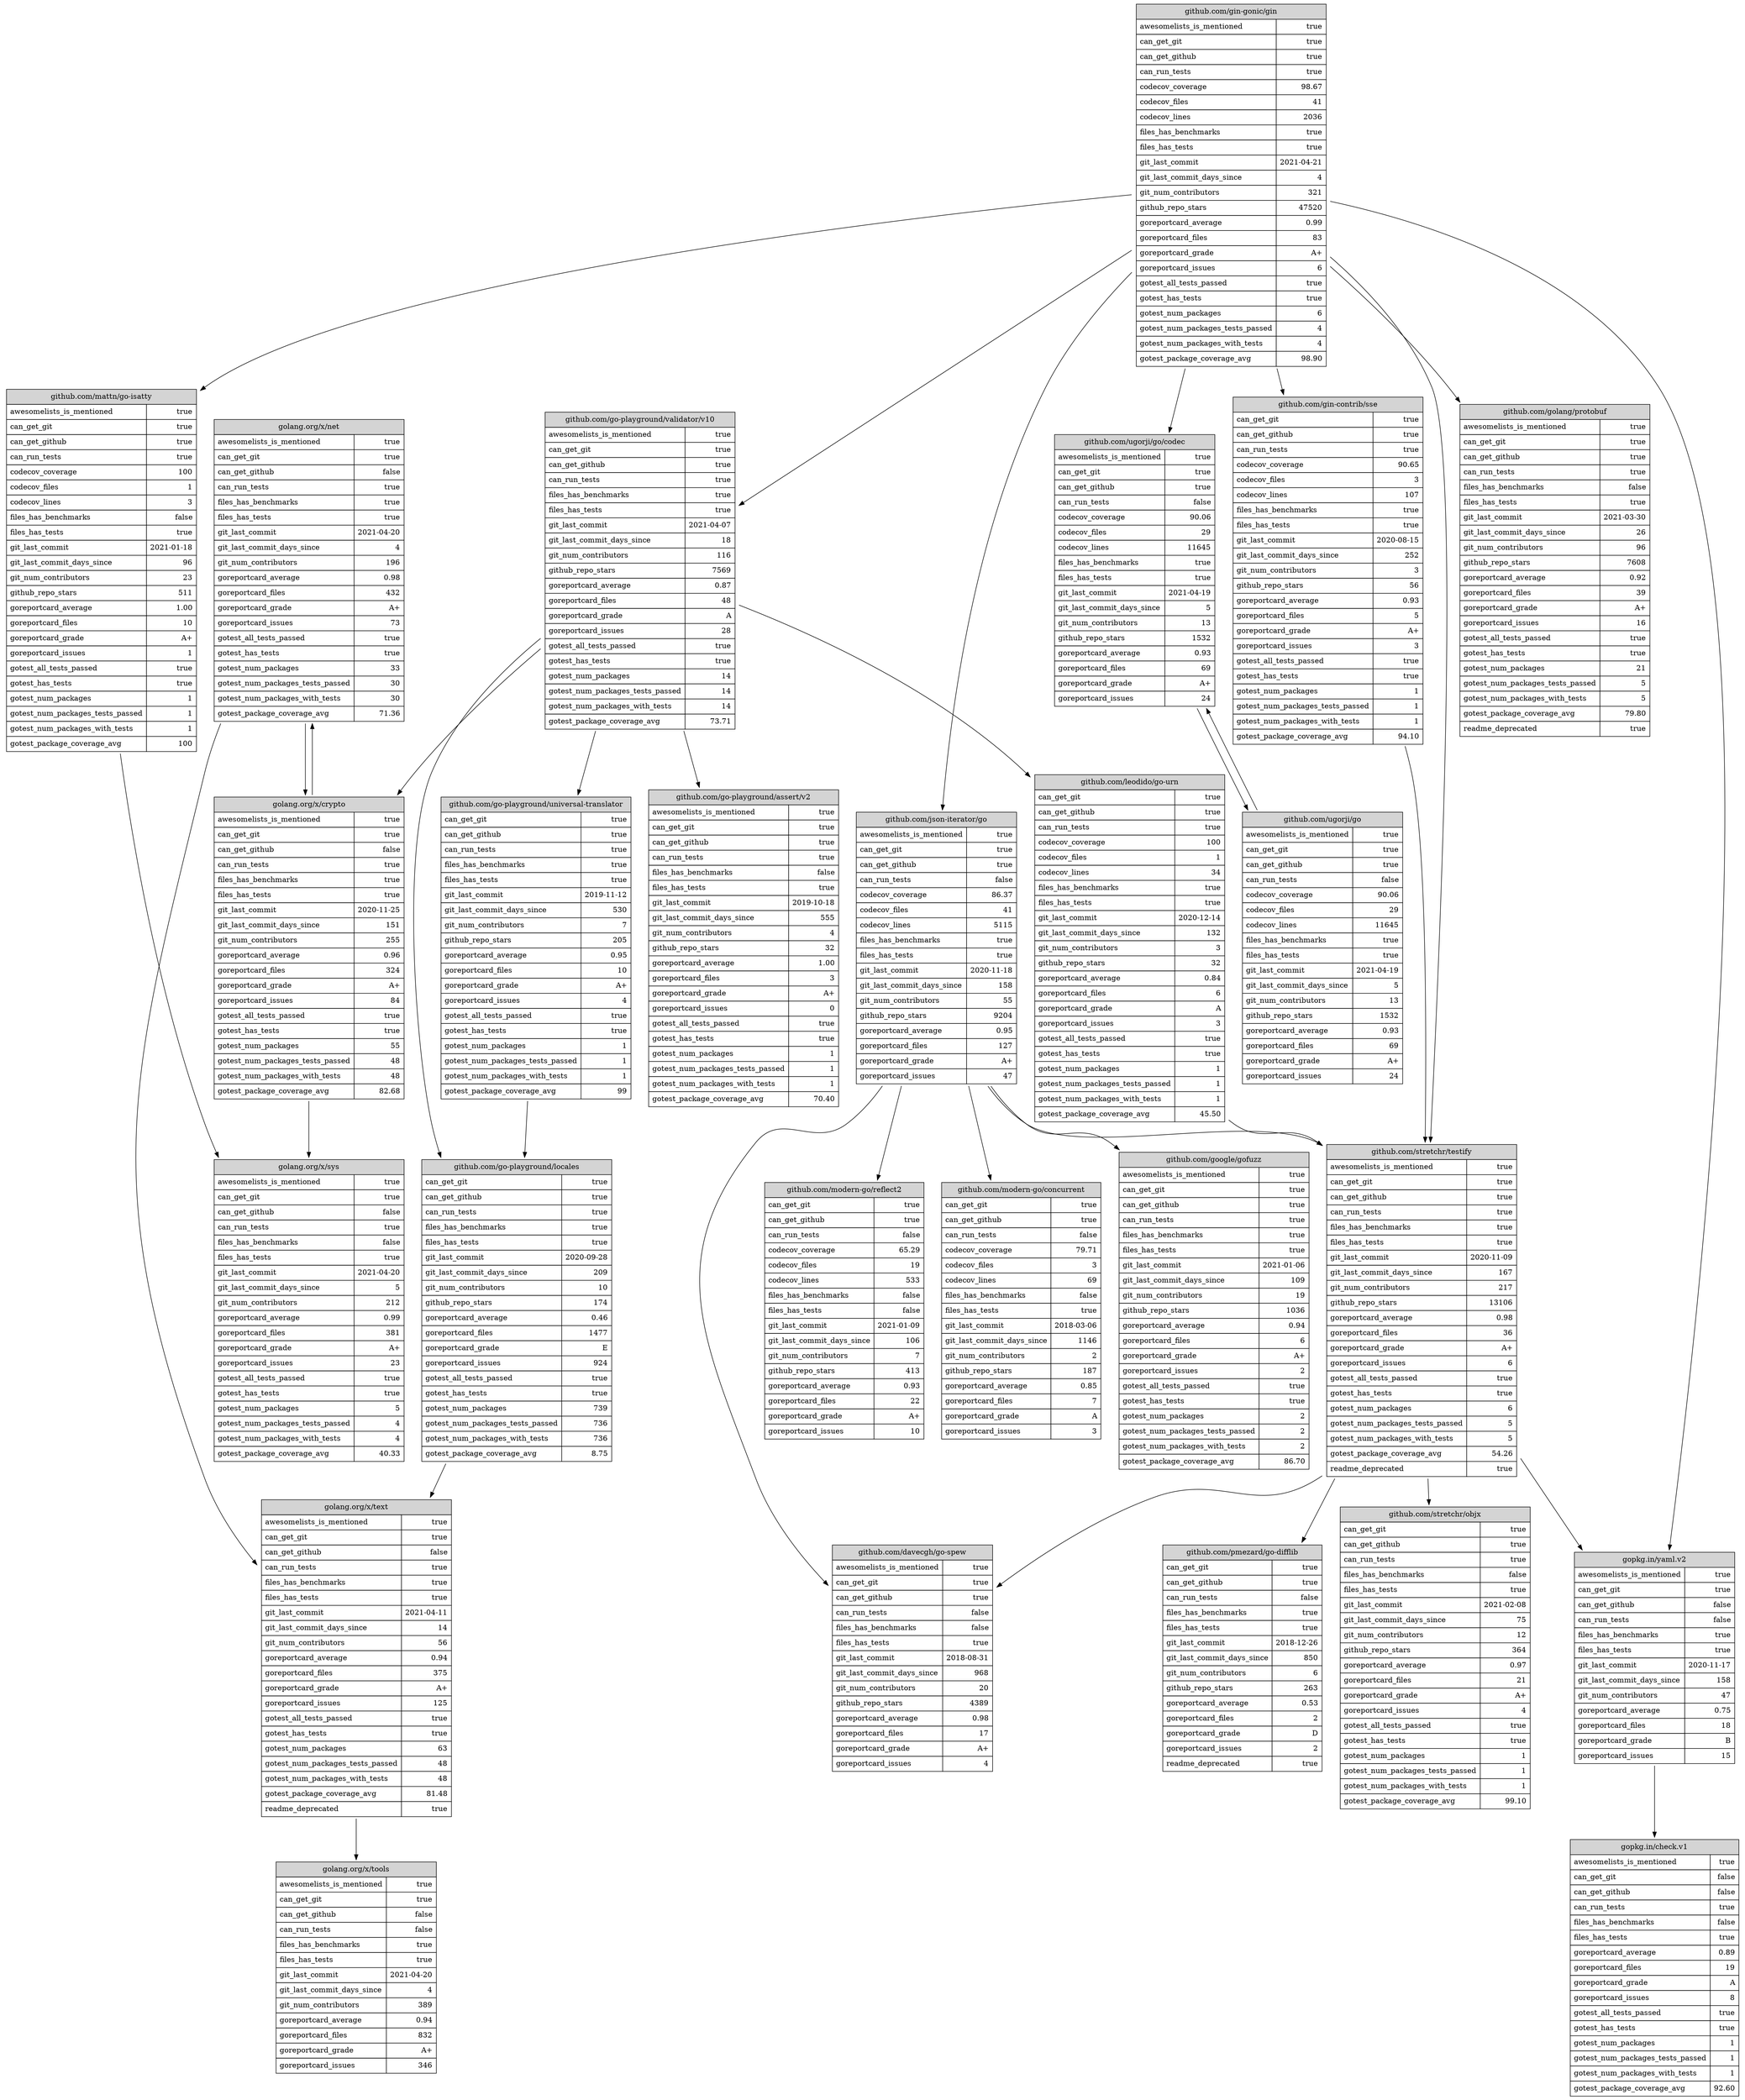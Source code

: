 digraph G {
rankdir=TB
"github.com/go-playground/locales"
[
shape=none
label=<<table border="0" cellspacing="0" CELLPADDING="6">

				<tr>
					<td port="port0" border="1" colspan="2" ALIGN="CENTER" bgcolor="#c8c8c8c8">github.com/go-playground/locales</td>
				</tr>

			<tr>
				<td border="1" ALIGN="LEFT">can_get_git</td>
				<td border="1" ALIGN="RIGHT" bgcolor="#ffffffff">true</td>
			</tr>

			<tr>
				<td border="1" ALIGN="LEFT">can_get_github</td>
				<td border="1" ALIGN="RIGHT" bgcolor="#ffffffff">true</td>
			</tr>

			<tr>
				<td border="1" ALIGN="LEFT">can_run_tests</td>
				<td border="1" ALIGN="RIGHT" bgcolor="#ffffffff">true</td>
			</tr>

			<tr>
				<td border="1" ALIGN="LEFT">files_has_benchmarks</td>
				<td border="1" ALIGN="RIGHT" bgcolor="#ffffffff">true</td>
			</tr>

			<tr>
				<td border="1" ALIGN="LEFT">files_has_tests</td>
				<td border="1" ALIGN="RIGHT" bgcolor="#ffffffff">true</td>
			</tr>

			<tr>
				<td border="1" ALIGN="LEFT">git_last_commit</td>
				<td border="1" ALIGN="RIGHT" bgcolor="#ffffffff">2020-09-28</td>
			</tr>

			<tr>
				<td border="1" ALIGN="LEFT">git_last_commit_days_since</td>
				<td border="1" ALIGN="RIGHT" bgcolor="#ffffffff">209</td>
			</tr>

			<tr>
				<td border="1" ALIGN="LEFT">git_num_contributors</td>
				<td border="1" ALIGN="RIGHT" bgcolor="#ffffffff">10</td>
			</tr>

			<tr>
				<td border="1" ALIGN="LEFT">github_repo_stars</td>
				<td border="1" ALIGN="RIGHT" bgcolor="#ffffffff">174</td>
			</tr>

			<tr>
				<td border="1" ALIGN="LEFT">goreportcard_average</td>
				<td border="1" ALIGN="RIGHT" bgcolor="#ffffffff">0.46</td>
			</tr>

			<tr>
				<td border="1" ALIGN="LEFT">goreportcard_files</td>
				<td border="1" ALIGN="RIGHT" bgcolor="#ffffffff">1477</td>
			</tr>

			<tr>
				<td border="1" ALIGN="LEFT">goreportcard_grade</td>
				<td border="1" ALIGN="RIGHT" bgcolor="#ffffffff">E</td>
			</tr>

			<tr>
				<td border="1" ALIGN="LEFT">goreportcard_issues</td>
				<td border="1" ALIGN="RIGHT" bgcolor="#ffffffff">924</td>
			</tr>

			<tr>
				<td border="1" ALIGN="LEFT">gotest_all_tests_passed</td>
				<td border="1" ALIGN="RIGHT" bgcolor="#ffffffff">true</td>
			</tr>

			<tr>
				<td border="1" ALIGN="LEFT">gotest_has_tests</td>
				<td border="1" ALIGN="RIGHT" bgcolor="#ffffffff">true</td>
			</tr>

			<tr>
				<td border="1" ALIGN="LEFT">gotest_num_packages</td>
				<td border="1" ALIGN="RIGHT" bgcolor="#ffffffff">739</td>
			</tr>

			<tr>
				<td border="1" ALIGN="LEFT">gotest_num_packages_tests_passed</td>
				<td border="1" ALIGN="RIGHT" bgcolor="#ffffffff">736</td>
			</tr>

			<tr>
				<td border="1" ALIGN="LEFT">gotest_num_packages_with_tests</td>
				<td border="1" ALIGN="RIGHT" bgcolor="#ffffffff">736</td>
			</tr>

			<tr>
				<td border="1" ALIGN="LEFT">gotest_package_coverage_avg</td>
				<td border="1" ALIGN="RIGHT" bgcolor="#ffffffff">8.75</td>
			</tr>
</table>>
]

"golang.org/x/crypto"
[
shape=none
label=<<table border="0" cellspacing="0" CELLPADDING="6">

				<tr>
					<td port="port0" border="1" colspan="2" ALIGN="CENTER" bgcolor="#c8c8c8c8">golang.org/x/crypto</td>
				</tr>

			<tr>
				<td border="1" ALIGN="LEFT">awesomelists_is_mentioned</td>
				<td border="1" ALIGN="RIGHT" bgcolor="#ffffffff">true</td>
			</tr>

			<tr>
				<td border="1" ALIGN="LEFT">can_get_git</td>
				<td border="1" ALIGN="RIGHT" bgcolor="#ffffffff">true</td>
			</tr>

			<tr>
				<td border="1" ALIGN="LEFT">can_get_github</td>
				<td border="1" ALIGN="RIGHT" bgcolor="#ffffffff">false</td>
			</tr>

			<tr>
				<td border="1" ALIGN="LEFT">can_run_tests</td>
				<td border="1" ALIGN="RIGHT" bgcolor="#ffffffff">true</td>
			</tr>

			<tr>
				<td border="1" ALIGN="LEFT">files_has_benchmarks</td>
				<td border="1" ALIGN="RIGHT" bgcolor="#ffffffff">true</td>
			</tr>

			<tr>
				<td border="1" ALIGN="LEFT">files_has_tests</td>
				<td border="1" ALIGN="RIGHT" bgcolor="#ffffffff">true</td>
			</tr>

			<tr>
				<td border="1" ALIGN="LEFT">git_last_commit</td>
				<td border="1" ALIGN="RIGHT" bgcolor="#ffffffff">2020-11-25</td>
			</tr>

			<tr>
				<td border="1" ALIGN="LEFT">git_last_commit_days_since</td>
				<td border="1" ALIGN="RIGHT" bgcolor="#ffffffff">151</td>
			</tr>

			<tr>
				<td border="1" ALIGN="LEFT">git_num_contributors</td>
				<td border="1" ALIGN="RIGHT" bgcolor="#ffffffff">255</td>
			</tr>

			<tr>
				<td border="1" ALIGN="LEFT">goreportcard_average</td>
				<td border="1" ALIGN="RIGHT" bgcolor="#ffffffff">0.96</td>
			</tr>

			<tr>
				<td border="1" ALIGN="LEFT">goreportcard_files</td>
				<td border="1" ALIGN="RIGHT" bgcolor="#ffffffff">324</td>
			</tr>

			<tr>
				<td border="1" ALIGN="LEFT">goreportcard_grade</td>
				<td border="1" ALIGN="RIGHT" bgcolor="#ffffffff">A+</td>
			</tr>

			<tr>
				<td border="1" ALIGN="LEFT">goreportcard_issues</td>
				<td border="1" ALIGN="RIGHT" bgcolor="#ffffffff">84</td>
			</tr>

			<tr>
				<td border="1" ALIGN="LEFT">gotest_all_tests_passed</td>
				<td border="1" ALIGN="RIGHT" bgcolor="#ffffffff">true</td>
			</tr>

			<tr>
				<td border="1" ALIGN="LEFT">gotest_has_tests</td>
				<td border="1" ALIGN="RIGHT" bgcolor="#ffffffff">true</td>
			</tr>

			<tr>
				<td border="1" ALIGN="LEFT">gotest_num_packages</td>
				<td border="1" ALIGN="RIGHT" bgcolor="#ffffffff">55</td>
			</tr>

			<tr>
				<td border="1" ALIGN="LEFT">gotest_num_packages_tests_passed</td>
				<td border="1" ALIGN="RIGHT" bgcolor="#ffffffff">48</td>
			</tr>

			<tr>
				<td border="1" ALIGN="LEFT">gotest_num_packages_with_tests</td>
				<td border="1" ALIGN="RIGHT" bgcolor="#ffffffff">48</td>
			</tr>

			<tr>
				<td border="1" ALIGN="LEFT">gotest_package_coverage_avg</td>
				<td border="1" ALIGN="RIGHT" bgcolor="#ffffffff">82.68</td>
			</tr>
</table>>
]

"github.com/google/gofuzz"
[
shape=none
label=<<table border="0" cellspacing="0" CELLPADDING="6">

				<tr>
					<td port="port0" border="1" colspan="2" ALIGN="CENTER" bgcolor="#c8c8c8c8">github.com/google/gofuzz</td>
				</tr>

			<tr>
				<td border="1" ALIGN="LEFT">awesomelists_is_mentioned</td>
				<td border="1" ALIGN="RIGHT" bgcolor="#ffffffff">true</td>
			</tr>

			<tr>
				<td border="1" ALIGN="LEFT">can_get_git</td>
				<td border="1" ALIGN="RIGHT" bgcolor="#ffffffff">true</td>
			</tr>

			<tr>
				<td border="1" ALIGN="LEFT">can_get_github</td>
				<td border="1" ALIGN="RIGHT" bgcolor="#ffffffff">true</td>
			</tr>

			<tr>
				<td border="1" ALIGN="LEFT">can_run_tests</td>
				<td border="1" ALIGN="RIGHT" bgcolor="#ffffffff">true</td>
			</tr>

			<tr>
				<td border="1" ALIGN="LEFT">files_has_benchmarks</td>
				<td border="1" ALIGN="RIGHT" bgcolor="#ffffffff">true</td>
			</tr>

			<tr>
				<td border="1" ALIGN="LEFT">files_has_tests</td>
				<td border="1" ALIGN="RIGHT" bgcolor="#ffffffff">true</td>
			</tr>

			<tr>
				<td border="1" ALIGN="LEFT">git_last_commit</td>
				<td border="1" ALIGN="RIGHT" bgcolor="#ffffffff">2021-01-06</td>
			</tr>

			<tr>
				<td border="1" ALIGN="LEFT">git_last_commit_days_since</td>
				<td border="1" ALIGN="RIGHT" bgcolor="#ffffffff">109</td>
			</tr>

			<tr>
				<td border="1" ALIGN="LEFT">git_num_contributors</td>
				<td border="1" ALIGN="RIGHT" bgcolor="#ffffffff">19</td>
			</tr>

			<tr>
				<td border="1" ALIGN="LEFT">github_repo_stars</td>
				<td border="1" ALIGN="RIGHT" bgcolor="#ffffffff">1036</td>
			</tr>

			<tr>
				<td border="1" ALIGN="LEFT">goreportcard_average</td>
				<td border="1" ALIGN="RIGHT" bgcolor="#ffffffff">0.94</td>
			</tr>

			<tr>
				<td border="1" ALIGN="LEFT">goreportcard_files</td>
				<td border="1" ALIGN="RIGHT" bgcolor="#ffffffff">6</td>
			</tr>

			<tr>
				<td border="1" ALIGN="LEFT">goreportcard_grade</td>
				<td border="1" ALIGN="RIGHT" bgcolor="#ffffffff">A+</td>
			</tr>

			<tr>
				<td border="1" ALIGN="LEFT">goreportcard_issues</td>
				<td border="1" ALIGN="RIGHT" bgcolor="#ffffffff">2</td>
			</tr>

			<tr>
				<td border="1" ALIGN="LEFT">gotest_all_tests_passed</td>
				<td border="1" ALIGN="RIGHT" bgcolor="#ffffffff">true</td>
			</tr>

			<tr>
				<td border="1" ALIGN="LEFT">gotest_has_tests</td>
				<td border="1" ALIGN="RIGHT" bgcolor="#ffffffff">true</td>
			</tr>

			<tr>
				<td border="1" ALIGN="LEFT">gotest_num_packages</td>
				<td border="1" ALIGN="RIGHT" bgcolor="#ffffffff">2</td>
			</tr>

			<tr>
				<td border="1" ALIGN="LEFT">gotest_num_packages_tests_passed</td>
				<td border="1" ALIGN="RIGHT" bgcolor="#ffffffff">2</td>
			</tr>

			<tr>
				<td border="1" ALIGN="LEFT">gotest_num_packages_with_tests</td>
				<td border="1" ALIGN="RIGHT" bgcolor="#ffffffff">2</td>
			</tr>

			<tr>
				<td border="1" ALIGN="LEFT">gotest_package_coverage_avg</td>
				<td border="1" ALIGN="RIGHT" bgcolor="#ffffffff">86.70</td>
			</tr>
</table>>
]

"github.com/modern-go/reflect2"
[
shape=none
label=<<table border="0" cellspacing="0" CELLPADDING="6">

				<tr>
					<td port="port0" border="1" colspan="2" ALIGN="CENTER" bgcolor="#c8c8c8c8">github.com/modern-go/reflect2</td>
				</tr>

			<tr>
				<td border="1" ALIGN="LEFT">can_get_git</td>
				<td border="1" ALIGN="RIGHT" bgcolor="#ffffffff">true</td>
			</tr>

			<tr>
				<td border="1" ALIGN="LEFT">can_get_github</td>
				<td border="1" ALIGN="RIGHT" bgcolor="#ffffffff">true</td>
			</tr>

			<tr>
				<td border="1" ALIGN="LEFT">can_run_tests</td>
				<td border="1" ALIGN="RIGHT" bgcolor="#ffffffff">false</td>
			</tr>

			<tr>
				<td border="1" ALIGN="LEFT">codecov_coverage</td>
				<td border="1" ALIGN="RIGHT" bgcolor="#ffffffff">65.29</td>
			</tr>

			<tr>
				<td border="1" ALIGN="LEFT">codecov_files</td>
				<td border="1" ALIGN="RIGHT" bgcolor="#ffffffff">19</td>
			</tr>

			<tr>
				<td border="1" ALIGN="LEFT">codecov_lines</td>
				<td border="1" ALIGN="RIGHT" bgcolor="#ffffffff">533</td>
			</tr>

			<tr>
				<td border="1" ALIGN="LEFT">files_has_benchmarks</td>
				<td border="1" ALIGN="RIGHT" bgcolor="#ffffffff">false</td>
			</tr>

			<tr>
				<td border="1" ALIGN="LEFT">files_has_tests</td>
				<td border="1" ALIGN="RIGHT" bgcolor="#ffffffff">false</td>
			</tr>

			<tr>
				<td border="1" ALIGN="LEFT">git_last_commit</td>
				<td border="1" ALIGN="RIGHT" bgcolor="#ffffffff">2021-01-09</td>
			</tr>

			<tr>
				<td border="1" ALIGN="LEFT">git_last_commit_days_since</td>
				<td border="1" ALIGN="RIGHT" bgcolor="#ffffffff">106</td>
			</tr>

			<tr>
				<td border="1" ALIGN="LEFT">git_num_contributors</td>
				<td border="1" ALIGN="RIGHT" bgcolor="#ffffffff">7</td>
			</tr>

			<tr>
				<td border="1" ALIGN="LEFT">github_repo_stars</td>
				<td border="1" ALIGN="RIGHT" bgcolor="#ffffffff">413</td>
			</tr>

			<tr>
				<td border="1" ALIGN="LEFT">goreportcard_average</td>
				<td border="1" ALIGN="RIGHT" bgcolor="#ffffffff">0.93</td>
			</tr>

			<tr>
				<td border="1" ALIGN="LEFT">goreportcard_files</td>
				<td border="1" ALIGN="RIGHT" bgcolor="#ffffffff">22</td>
			</tr>

			<tr>
				<td border="1" ALIGN="LEFT">goreportcard_grade</td>
				<td border="1" ALIGN="RIGHT" bgcolor="#ffffffff">A+</td>
			</tr>

			<tr>
				<td border="1" ALIGN="LEFT">goreportcard_issues</td>
				<td border="1" ALIGN="RIGHT" bgcolor="#ffffffff">10</td>
			</tr>
</table>>
]

"golang.org/x/tools"
[
shape=none
label=<<table border="0" cellspacing="0" CELLPADDING="6">

				<tr>
					<td port="port0" border="1" colspan="2" ALIGN="CENTER" bgcolor="#c8c8c8c8">golang.org/x/tools</td>
				</tr>

			<tr>
				<td border="1" ALIGN="LEFT">awesomelists_is_mentioned</td>
				<td border="1" ALIGN="RIGHT" bgcolor="#ffffffff">true</td>
			</tr>

			<tr>
				<td border="1" ALIGN="LEFT">can_get_git</td>
				<td border="1" ALIGN="RIGHT" bgcolor="#ffffffff">true</td>
			</tr>

			<tr>
				<td border="1" ALIGN="LEFT">can_get_github</td>
				<td border="1" ALIGN="RIGHT" bgcolor="#ffffffff">false</td>
			</tr>

			<tr>
				<td border="1" ALIGN="LEFT">can_run_tests</td>
				<td border="1" ALIGN="RIGHT" bgcolor="#ffffffff">false</td>
			</tr>

			<tr>
				<td border="1" ALIGN="LEFT">files_has_benchmarks</td>
				<td border="1" ALIGN="RIGHT" bgcolor="#ffffffff">true</td>
			</tr>

			<tr>
				<td border="1" ALIGN="LEFT">files_has_tests</td>
				<td border="1" ALIGN="RIGHT" bgcolor="#ffffffff">true</td>
			</tr>

			<tr>
				<td border="1" ALIGN="LEFT">git_last_commit</td>
				<td border="1" ALIGN="RIGHT" bgcolor="#ffffffff">2021-04-20</td>
			</tr>

			<tr>
				<td border="1" ALIGN="LEFT">git_last_commit_days_since</td>
				<td border="1" ALIGN="RIGHT" bgcolor="#ffffffff">4</td>
			</tr>

			<tr>
				<td border="1" ALIGN="LEFT">git_num_contributors</td>
				<td border="1" ALIGN="RIGHT" bgcolor="#ffffffff">389</td>
			</tr>

			<tr>
				<td border="1" ALIGN="LEFT">goreportcard_average</td>
				<td border="1" ALIGN="RIGHT" bgcolor="#ffffffff">0.94</td>
			</tr>

			<tr>
				<td border="1" ALIGN="LEFT">goreportcard_files</td>
				<td border="1" ALIGN="RIGHT" bgcolor="#ffffffff">832</td>
			</tr>

			<tr>
				<td border="1" ALIGN="LEFT">goreportcard_grade</td>
				<td border="1" ALIGN="RIGHT" bgcolor="#ffffffff">A+</td>
			</tr>

			<tr>
				<td border="1" ALIGN="LEFT">goreportcard_issues</td>
				<td border="1" ALIGN="RIGHT" bgcolor="#ffffffff">346</td>
			</tr>
</table>>
]

"github.com/golang/protobuf"
[
shape=none
label=<<table border="0" cellspacing="0" CELLPADDING="6">

				<tr>
					<td port="port0" border="1" colspan="2" ALIGN="CENTER" bgcolor="#c8c8c8c8">github.com/golang/protobuf</td>
				</tr>

			<tr>
				<td border="1" ALIGN="LEFT">awesomelists_is_mentioned</td>
				<td border="1" ALIGN="RIGHT" bgcolor="#ffffffff">true</td>
			</tr>

			<tr>
				<td border="1" ALIGN="LEFT">can_get_git</td>
				<td border="1" ALIGN="RIGHT" bgcolor="#ffffffff">true</td>
			</tr>

			<tr>
				<td border="1" ALIGN="LEFT">can_get_github</td>
				<td border="1" ALIGN="RIGHT" bgcolor="#ffffffff">true</td>
			</tr>

			<tr>
				<td border="1" ALIGN="LEFT">can_run_tests</td>
				<td border="1" ALIGN="RIGHT" bgcolor="#ffffffff">true</td>
			</tr>

			<tr>
				<td border="1" ALIGN="LEFT">files_has_benchmarks</td>
				<td border="1" ALIGN="RIGHT" bgcolor="#ffffffff">false</td>
			</tr>

			<tr>
				<td border="1" ALIGN="LEFT">files_has_tests</td>
				<td border="1" ALIGN="RIGHT" bgcolor="#ffffffff">true</td>
			</tr>

			<tr>
				<td border="1" ALIGN="LEFT">git_last_commit</td>
				<td border="1" ALIGN="RIGHT" bgcolor="#ffffffff">2021-03-30</td>
			</tr>

			<tr>
				<td border="1" ALIGN="LEFT">git_last_commit_days_since</td>
				<td border="1" ALIGN="RIGHT" bgcolor="#ffffffff">26</td>
			</tr>

			<tr>
				<td border="1" ALIGN="LEFT">git_num_contributors</td>
				<td border="1" ALIGN="RIGHT" bgcolor="#ffffffff">96</td>
			</tr>

			<tr>
				<td border="1" ALIGN="LEFT">github_repo_stars</td>
				<td border="1" ALIGN="RIGHT" bgcolor="#ffffffff">7608</td>
			</tr>

			<tr>
				<td border="1" ALIGN="LEFT">goreportcard_average</td>
				<td border="1" ALIGN="RIGHT" bgcolor="#ffffffff">0.92</td>
			</tr>

			<tr>
				<td border="1" ALIGN="LEFT">goreportcard_files</td>
				<td border="1" ALIGN="RIGHT" bgcolor="#ffffffff">39</td>
			</tr>

			<tr>
				<td border="1" ALIGN="LEFT">goreportcard_grade</td>
				<td border="1" ALIGN="RIGHT" bgcolor="#ffffffff">A+</td>
			</tr>

			<tr>
				<td border="1" ALIGN="LEFT">goreportcard_issues</td>
				<td border="1" ALIGN="RIGHT" bgcolor="#ffffffff">16</td>
			</tr>

			<tr>
				<td border="1" ALIGN="LEFT">gotest_all_tests_passed</td>
				<td border="1" ALIGN="RIGHT" bgcolor="#ffffffff">true</td>
			</tr>

			<tr>
				<td border="1" ALIGN="LEFT">gotest_has_tests</td>
				<td border="1" ALIGN="RIGHT" bgcolor="#ffffffff">true</td>
			</tr>

			<tr>
				<td border="1" ALIGN="LEFT">gotest_num_packages</td>
				<td border="1" ALIGN="RIGHT" bgcolor="#ffffffff">21</td>
			</tr>

			<tr>
				<td border="1" ALIGN="LEFT">gotest_num_packages_tests_passed</td>
				<td border="1" ALIGN="RIGHT" bgcolor="#ffffffff">5</td>
			</tr>

			<tr>
				<td border="1" ALIGN="LEFT">gotest_num_packages_with_tests</td>
				<td border="1" ALIGN="RIGHT" bgcolor="#ffffffff">5</td>
			</tr>

			<tr>
				<td border="1" ALIGN="LEFT">gotest_package_coverage_avg</td>
				<td border="1" ALIGN="RIGHT" bgcolor="#ffffffff">79.80</td>
			</tr>

			<tr>
				<td border="1" ALIGN="LEFT">readme_deprecated</td>
				<td border="1" ALIGN="RIGHT" bgcolor="#ffffffff">true</td>
			</tr>
</table>>
]

"github.com/go-playground/assert/v2"
[
shape=none
label=<<table border="0" cellspacing="0" CELLPADDING="6">

				<tr>
					<td port="port0" border="1" colspan="2" ALIGN="CENTER" bgcolor="#c8c8c8c8">github.com/go-playground/assert/v2</td>
				</tr>

			<tr>
				<td border="1" ALIGN="LEFT">awesomelists_is_mentioned</td>
				<td border="1" ALIGN="RIGHT" bgcolor="#ffffffff">true</td>
			</tr>

			<tr>
				<td border="1" ALIGN="LEFT">can_get_git</td>
				<td border="1" ALIGN="RIGHT" bgcolor="#ffffffff">true</td>
			</tr>

			<tr>
				<td border="1" ALIGN="LEFT">can_get_github</td>
				<td border="1" ALIGN="RIGHT" bgcolor="#ffffffff">true</td>
			</tr>

			<tr>
				<td border="1" ALIGN="LEFT">can_run_tests</td>
				<td border="1" ALIGN="RIGHT" bgcolor="#ffffffff">true</td>
			</tr>

			<tr>
				<td border="1" ALIGN="LEFT">files_has_benchmarks</td>
				<td border="1" ALIGN="RIGHT" bgcolor="#ffffffff">false</td>
			</tr>

			<tr>
				<td border="1" ALIGN="LEFT">files_has_tests</td>
				<td border="1" ALIGN="RIGHT" bgcolor="#ffffffff">true</td>
			</tr>

			<tr>
				<td border="1" ALIGN="LEFT">git_last_commit</td>
				<td border="1" ALIGN="RIGHT" bgcolor="#ffffffff">2019-10-18</td>
			</tr>

			<tr>
				<td border="1" ALIGN="LEFT">git_last_commit_days_since</td>
				<td border="1" ALIGN="RIGHT" bgcolor="#ffffffff">555</td>
			</tr>

			<tr>
				<td border="1" ALIGN="LEFT">git_num_contributors</td>
				<td border="1" ALIGN="RIGHT" bgcolor="#ffffffff">4</td>
			</tr>

			<tr>
				<td border="1" ALIGN="LEFT">github_repo_stars</td>
				<td border="1" ALIGN="RIGHT" bgcolor="#ffffffff">32</td>
			</tr>

			<tr>
				<td border="1" ALIGN="LEFT">goreportcard_average</td>
				<td border="1" ALIGN="RIGHT" bgcolor="#ffffffff">1.00</td>
			</tr>

			<tr>
				<td border="1" ALIGN="LEFT">goreportcard_files</td>
				<td border="1" ALIGN="RIGHT" bgcolor="#ffffffff">3</td>
			</tr>

			<tr>
				<td border="1" ALIGN="LEFT">goreportcard_grade</td>
				<td border="1" ALIGN="RIGHT" bgcolor="#ffffffff">A+</td>
			</tr>

			<tr>
				<td border="1" ALIGN="LEFT">goreportcard_issues</td>
				<td border="1" ALIGN="RIGHT" bgcolor="#ffffffff">0</td>
			</tr>

			<tr>
				<td border="1" ALIGN="LEFT">gotest_all_tests_passed</td>
				<td border="1" ALIGN="RIGHT" bgcolor="#ffffffff">true</td>
			</tr>

			<tr>
				<td border="1" ALIGN="LEFT">gotest_has_tests</td>
				<td border="1" ALIGN="RIGHT" bgcolor="#ffffffff">true</td>
			</tr>

			<tr>
				<td border="1" ALIGN="LEFT">gotest_num_packages</td>
				<td border="1" ALIGN="RIGHT" bgcolor="#ffffffff">1</td>
			</tr>

			<tr>
				<td border="1" ALIGN="LEFT">gotest_num_packages_tests_passed</td>
				<td border="1" ALIGN="RIGHT" bgcolor="#ffffffff">1</td>
			</tr>

			<tr>
				<td border="1" ALIGN="LEFT">gotest_num_packages_with_tests</td>
				<td border="1" ALIGN="RIGHT" bgcolor="#ffffffff">1</td>
			</tr>

			<tr>
				<td border="1" ALIGN="LEFT">gotest_package_coverage_avg</td>
				<td border="1" ALIGN="RIGHT" bgcolor="#ffffffff">70.40</td>
			</tr>
</table>>
]

"github.com/davecgh/go-spew"
[
shape=none
label=<<table border="0" cellspacing="0" CELLPADDING="6">

				<tr>
					<td port="port0" border="1" colspan="2" ALIGN="CENTER" bgcolor="#c8c8c8c8">github.com/davecgh/go-spew</td>
				</tr>

			<tr>
				<td border="1" ALIGN="LEFT">awesomelists_is_mentioned</td>
				<td border="1" ALIGN="RIGHT" bgcolor="#ffffffff">true</td>
			</tr>

			<tr>
				<td border="1" ALIGN="LEFT">can_get_git</td>
				<td border="1" ALIGN="RIGHT" bgcolor="#ffffffff">true</td>
			</tr>

			<tr>
				<td border="1" ALIGN="LEFT">can_get_github</td>
				<td border="1" ALIGN="RIGHT" bgcolor="#ffffffff">true</td>
			</tr>

			<tr>
				<td border="1" ALIGN="LEFT">can_run_tests</td>
				<td border="1" ALIGN="RIGHT" bgcolor="#ffffffff">false</td>
			</tr>

			<tr>
				<td border="1" ALIGN="LEFT">files_has_benchmarks</td>
				<td border="1" ALIGN="RIGHT" bgcolor="#ffffffff">false</td>
			</tr>

			<tr>
				<td border="1" ALIGN="LEFT">files_has_tests</td>
				<td border="1" ALIGN="RIGHT" bgcolor="#ffffffff">true</td>
			</tr>

			<tr>
				<td border="1" ALIGN="LEFT">git_last_commit</td>
				<td border="1" ALIGN="RIGHT" bgcolor="#ffffffff">2018-08-31</td>
			</tr>

			<tr>
				<td border="1" ALIGN="LEFT">git_last_commit_days_since</td>
				<td border="1" ALIGN="RIGHT" bgcolor="#ffffffff">968</td>
			</tr>

			<tr>
				<td border="1" ALIGN="LEFT">git_num_contributors</td>
				<td border="1" ALIGN="RIGHT" bgcolor="#ffffffff">20</td>
			</tr>

			<tr>
				<td border="1" ALIGN="LEFT">github_repo_stars</td>
				<td border="1" ALIGN="RIGHT" bgcolor="#ffffffff">4389</td>
			</tr>

			<tr>
				<td border="1" ALIGN="LEFT">goreportcard_average</td>
				<td border="1" ALIGN="RIGHT" bgcolor="#ffffffff">0.98</td>
			</tr>

			<tr>
				<td border="1" ALIGN="LEFT">goreportcard_files</td>
				<td border="1" ALIGN="RIGHT" bgcolor="#ffffffff">17</td>
			</tr>

			<tr>
				<td border="1" ALIGN="LEFT">goreportcard_grade</td>
				<td border="1" ALIGN="RIGHT" bgcolor="#ffffffff">A+</td>
			</tr>

			<tr>
				<td border="1" ALIGN="LEFT">goreportcard_issues</td>
				<td border="1" ALIGN="RIGHT" bgcolor="#ffffffff">4</td>
			</tr>
</table>>
]

"github.com/modern-go/concurrent"
[
shape=none
label=<<table border="0" cellspacing="0" CELLPADDING="6">

				<tr>
					<td port="port0" border="1" colspan="2" ALIGN="CENTER" bgcolor="#c8c8c8c8">github.com/modern-go/concurrent</td>
				</tr>

			<tr>
				<td border="1" ALIGN="LEFT">can_get_git</td>
				<td border="1" ALIGN="RIGHT" bgcolor="#ffffffff">true</td>
			</tr>

			<tr>
				<td border="1" ALIGN="LEFT">can_get_github</td>
				<td border="1" ALIGN="RIGHT" bgcolor="#ffffffff">true</td>
			</tr>

			<tr>
				<td border="1" ALIGN="LEFT">can_run_tests</td>
				<td border="1" ALIGN="RIGHT" bgcolor="#ffffffff">false</td>
			</tr>

			<tr>
				<td border="1" ALIGN="LEFT">codecov_coverage</td>
				<td border="1" ALIGN="RIGHT" bgcolor="#ffffffff">79.71</td>
			</tr>

			<tr>
				<td border="1" ALIGN="LEFT">codecov_files</td>
				<td border="1" ALIGN="RIGHT" bgcolor="#ffffffff">3</td>
			</tr>

			<tr>
				<td border="1" ALIGN="LEFT">codecov_lines</td>
				<td border="1" ALIGN="RIGHT" bgcolor="#ffffffff">69</td>
			</tr>

			<tr>
				<td border="1" ALIGN="LEFT">files_has_benchmarks</td>
				<td border="1" ALIGN="RIGHT" bgcolor="#ffffffff">false</td>
			</tr>

			<tr>
				<td border="1" ALIGN="LEFT">files_has_tests</td>
				<td border="1" ALIGN="RIGHT" bgcolor="#ffffffff">true</td>
			</tr>

			<tr>
				<td border="1" ALIGN="LEFT">git_last_commit</td>
				<td border="1" ALIGN="RIGHT" bgcolor="#ffffffff">2018-03-06</td>
			</tr>

			<tr>
				<td border="1" ALIGN="LEFT">git_last_commit_days_since</td>
				<td border="1" ALIGN="RIGHT" bgcolor="#ffffffff">1146</td>
			</tr>

			<tr>
				<td border="1" ALIGN="LEFT">git_num_contributors</td>
				<td border="1" ALIGN="RIGHT" bgcolor="#ffffffff">2</td>
			</tr>

			<tr>
				<td border="1" ALIGN="LEFT">github_repo_stars</td>
				<td border="1" ALIGN="RIGHT" bgcolor="#ffffffff">187</td>
			</tr>

			<tr>
				<td border="1" ALIGN="LEFT">goreportcard_average</td>
				<td border="1" ALIGN="RIGHT" bgcolor="#ffffffff">0.85</td>
			</tr>

			<tr>
				<td border="1" ALIGN="LEFT">goreportcard_files</td>
				<td border="1" ALIGN="RIGHT" bgcolor="#ffffffff">7</td>
			</tr>

			<tr>
				<td border="1" ALIGN="LEFT">goreportcard_grade</td>
				<td border="1" ALIGN="RIGHT" bgcolor="#ffffffff">A</td>
			</tr>

			<tr>
				<td border="1" ALIGN="LEFT">goreportcard_issues</td>
				<td border="1" ALIGN="RIGHT" bgcolor="#ffffffff">3</td>
			</tr>
</table>>
]

"golang.org/x/sys"
[
shape=none
label=<<table border="0" cellspacing="0" CELLPADDING="6">

				<tr>
					<td port="port0" border="1" colspan="2" ALIGN="CENTER" bgcolor="#c8c8c8c8">golang.org/x/sys</td>
				</tr>

			<tr>
				<td border="1" ALIGN="LEFT">awesomelists_is_mentioned</td>
				<td border="1" ALIGN="RIGHT" bgcolor="#ffffffff">true</td>
			</tr>

			<tr>
				<td border="1" ALIGN="LEFT">can_get_git</td>
				<td border="1" ALIGN="RIGHT" bgcolor="#ffffffff">true</td>
			</tr>

			<tr>
				<td border="1" ALIGN="LEFT">can_get_github</td>
				<td border="1" ALIGN="RIGHT" bgcolor="#ffffffff">false</td>
			</tr>

			<tr>
				<td border="1" ALIGN="LEFT">can_run_tests</td>
				<td border="1" ALIGN="RIGHT" bgcolor="#ffffffff">true</td>
			</tr>

			<tr>
				<td border="1" ALIGN="LEFT">files_has_benchmarks</td>
				<td border="1" ALIGN="RIGHT" bgcolor="#ffffffff">false</td>
			</tr>

			<tr>
				<td border="1" ALIGN="LEFT">files_has_tests</td>
				<td border="1" ALIGN="RIGHT" bgcolor="#ffffffff">true</td>
			</tr>

			<tr>
				<td border="1" ALIGN="LEFT">git_last_commit</td>
				<td border="1" ALIGN="RIGHT" bgcolor="#ffffffff">2021-04-20</td>
			</tr>

			<tr>
				<td border="1" ALIGN="LEFT">git_last_commit_days_since</td>
				<td border="1" ALIGN="RIGHT" bgcolor="#ffffffff">5</td>
			</tr>

			<tr>
				<td border="1" ALIGN="LEFT">git_num_contributors</td>
				<td border="1" ALIGN="RIGHT" bgcolor="#ffffffff">212</td>
			</tr>

			<tr>
				<td border="1" ALIGN="LEFT">goreportcard_average</td>
				<td border="1" ALIGN="RIGHT" bgcolor="#ffffffff">0.99</td>
			</tr>

			<tr>
				<td border="1" ALIGN="LEFT">goreportcard_files</td>
				<td border="1" ALIGN="RIGHT" bgcolor="#ffffffff">381</td>
			</tr>

			<tr>
				<td border="1" ALIGN="LEFT">goreportcard_grade</td>
				<td border="1" ALIGN="RIGHT" bgcolor="#ffffffff">A+</td>
			</tr>

			<tr>
				<td border="1" ALIGN="LEFT">goreportcard_issues</td>
				<td border="1" ALIGN="RIGHT" bgcolor="#ffffffff">23</td>
			</tr>

			<tr>
				<td border="1" ALIGN="LEFT">gotest_all_tests_passed</td>
				<td border="1" ALIGN="RIGHT" bgcolor="#ffffffff">true</td>
			</tr>

			<tr>
				<td border="1" ALIGN="LEFT">gotest_has_tests</td>
				<td border="1" ALIGN="RIGHT" bgcolor="#ffffffff">true</td>
			</tr>

			<tr>
				<td border="1" ALIGN="LEFT">gotest_num_packages</td>
				<td border="1" ALIGN="RIGHT" bgcolor="#ffffffff">5</td>
			</tr>

			<tr>
				<td border="1" ALIGN="LEFT">gotest_num_packages_tests_passed</td>
				<td border="1" ALIGN="RIGHT" bgcolor="#ffffffff">4</td>
			</tr>

			<tr>
				<td border="1" ALIGN="LEFT">gotest_num_packages_with_tests</td>
				<td border="1" ALIGN="RIGHT" bgcolor="#ffffffff">4</td>
			</tr>

			<tr>
				<td border="1" ALIGN="LEFT">gotest_package_coverage_avg</td>
				<td border="1" ALIGN="RIGHT" bgcolor="#ffffffff">40.33</td>
			</tr>
</table>>
]

"github.com/pmezard/go-difflib"
[
shape=none
label=<<table border="0" cellspacing="0" CELLPADDING="6">

				<tr>
					<td port="port0" border="1" colspan="2" ALIGN="CENTER" bgcolor="#c8c8c8c8">github.com/pmezard/go-difflib</td>
				</tr>

			<tr>
				<td border="1" ALIGN="LEFT">can_get_git</td>
				<td border="1" ALIGN="RIGHT" bgcolor="#ffffffff">true</td>
			</tr>

			<tr>
				<td border="1" ALIGN="LEFT">can_get_github</td>
				<td border="1" ALIGN="RIGHT" bgcolor="#ffffffff">true</td>
			</tr>

			<tr>
				<td border="1" ALIGN="LEFT">can_run_tests</td>
				<td border="1" ALIGN="RIGHT" bgcolor="#ffffffff">false</td>
			</tr>

			<tr>
				<td border="1" ALIGN="LEFT">files_has_benchmarks</td>
				<td border="1" ALIGN="RIGHT" bgcolor="#ffffffff">true</td>
			</tr>

			<tr>
				<td border="1" ALIGN="LEFT">files_has_tests</td>
				<td border="1" ALIGN="RIGHT" bgcolor="#ffffffff">true</td>
			</tr>

			<tr>
				<td border="1" ALIGN="LEFT">git_last_commit</td>
				<td border="1" ALIGN="RIGHT" bgcolor="#ffffffff">2018-12-26</td>
			</tr>

			<tr>
				<td border="1" ALIGN="LEFT">git_last_commit_days_since</td>
				<td border="1" ALIGN="RIGHT" bgcolor="#ffffffff">850</td>
			</tr>

			<tr>
				<td border="1" ALIGN="LEFT">git_num_contributors</td>
				<td border="1" ALIGN="RIGHT" bgcolor="#ffffffff">6</td>
			</tr>

			<tr>
				<td border="1" ALIGN="LEFT">github_repo_stars</td>
				<td border="1" ALIGN="RIGHT" bgcolor="#ffffffff">263</td>
			</tr>

			<tr>
				<td border="1" ALIGN="LEFT">goreportcard_average</td>
				<td border="1" ALIGN="RIGHT" bgcolor="#ffffffff">0.53</td>
			</tr>

			<tr>
				<td border="1" ALIGN="LEFT">goreportcard_files</td>
				<td border="1" ALIGN="RIGHT" bgcolor="#ffffffff">2</td>
			</tr>

			<tr>
				<td border="1" ALIGN="LEFT">goreportcard_grade</td>
				<td border="1" ALIGN="RIGHT" bgcolor="#ffffffff">D</td>
			</tr>

			<tr>
				<td border="1" ALIGN="LEFT">goreportcard_issues</td>
				<td border="1" ALIGN="RIGHT" bgcolor="#ffffffff">2</td>
			</tr>

			<tr>
				<td border="1" ALIGN="LEFT">readme_deprecated</td>
				<td border="1" ALIGN="RIGHT" bgcolor="#ffffffff">true</td>
			</tr>
</table>>
]

"golang.org/x/text"
[
shape=none
label=<<table border="0" cellspacing="0" CELLPADDING="6">

				<tr>
					<td port="port0" border="1" colspan="2" ALIGN="CENTER" bgcolor="#c8c8c8c8">golang.org/x/text</td>
				</tr>

			<tr>
				<td border="1" ALIGN="LEFT">awesomelists_is_mentioned</td>
				<td border="1" ALIGN="RIGHT" bgcolor="#ffffffff">true</td>
			</tr>

			<tr>
				<td border="1" ALIGN="LEFT">can_get_git</td>
				<td border="1" ALIGN="RIGHT" bgcolor="#ffffffff">true</td>
			</tr>

			<tr>
				<td border="1" ALIGN="LEFT">can_get_github</td>
				<td border="1" ALIGN="RIGHT" bgcolor="#ffffffff">false</td>
			</tr>

			<tr>
				<td border="1" ALIGN="LEFT">can_run_tests</td>
				<td border="1" ALIGN="RIGHT" bgcolor="#ffffffff">true</td>
			</tr>

			<tr>
				<td border="1" ALIGN="LEFT">files_has_benchmarks</td>
				<td border="1" ALIGN="RIGHT" bgcolor="#ffffffff">true</td>
			</tr>

			<tr>
				<td border="1" ALIGN="LEFT">files_has_tests</td>
				<td border="1" ALIGN="RIGHT" bgcolor="#ffffffff">true</td>
			</tr>

			<tr>
				<td border="1" ALIGN="LEFT">git_last_commit</td>
				<td border="1" ALIGN="RIGHT" bgcolor="#ffffffff">2021-04-11</td>
			</tr>

			<tr>
				<td border="1" ALIGN="LEFT">git_last_commit_days_since</td>
				<td border="1" ALIGN="RIGHT" bgcolor="#ffffffff">14</td>
			</tr>

			<tr>
				<td border="1" ALIGN="LEFT">git_num_contributors</td>
				<td border="1" ALIGN="RIGHT" bgcolor="#ffffffff">56</td>
			</tr>

			<tr>
				<td border="1" ALIGN="LEFT">goreportcard_average</td>
				<td border="1" ALIGN="RIGHT" bgcolor="#ffffffff">0.94</td>
			</tr>

			<tr>
				<td border="1" ALIGN="LEFT">goreportcard_files</td>
				<td border="1" ALIGN="RIGHT" bgcolor="#ffffffff">375</td>
			</tr>

			<tr>
				<td border="1" ALIGN="LEFT">goreportcard_grade</td>
				<td border="1" ALIGN="RIGHT" bgcolor="#ffffffff">A+</td>
			</tr>

			<tr>
				<td border="1" ALIGN="LEFT">goreportcard_issues</td>
				<td border="1" ALIGN="RIGHT" bgcolor="#ffffffff">125</td>
			</tr>

			<tr>
				<td border="1" ALIGN="LEFT">gotest_all_tests_passed</td>
				<td border="1" ALIGN="RIGHT" bgcolor="#ffffffff">true</td>
			</tr>

			<tr>
				<td border="1" ALIGN="LEFT">gotest_has_tests</td>
				<td border="1" ALIGN="RIGHT" bgcolor="#ffffffff">true</td>
			</tr>

			<tr>
				<td border="1" ALIGN="LEFT">gotest_num_packages</td>
				<td border="1" ALIGN="RIGHT" bgcolor="#ffffffff">63</td>
			</tr>

			<tr>
				<td border="1" ALIGN="LEFT">gotest_num_packages_tests_passed</td>
				<td border="1" ALIGN="RIGHT" bgcolor="#ffffffff">48</td>
			</tr>

			<tr>
				<td border="1" ALIGN="LEFT">gotest_num_packages_with_tests</td>
				<td border="1" ALIGN="RIGHT" bgcolor="#ffffffff">48</td>
			</tr>

			<tr>
				<td border="1" ALIGN="LEFT">gotest_package_coverage_avg</td>
				<td border="1" ALIGN="RIGHT" bgcolor="#ffffffff">81.48</td>
			</tr>

			<tr>
				<td border="1" ALIGN="LEFT">readme_deprecated</td>
				<td border="1" ALIGN="RIGHT" bgcolor="#ffffffff">true</td>
			</tr>
</table>>
]

"github.com/gin-contrib/sse"
[
shape=none
label=<<table border="0" cellspacing="0" CELLPADDING="6">

				<tr>
					<td port="port0" border="1" colspan="2" ALIGN="CENTER" bgcolor="#c8c8c8c8">github.com/gin-contrib/sse</td>
				</tr>

			<tr>
				<td border="1" ALIGN="LEFT">can_get_git</td>
				<td border="1" ALIGN="RIGHT" bgcolor="#ffffffff">true</td>
			</tr>

			<tr>
				<td border="1" ALIGN="LEFT">can_get_github</td>
				<td border="1" ALIGN="RIGHT" bgcolor="#ffffffff">true</td>
			</tr>

			<tr>
				<td border="1" ALIGN="LEFT">can_run_tests</td>
				<td border="1" ALIGN="RIGHT" bgcolor="#ffffffff">true</td>
			</tr>

			<tr>
				<td border="1" ALIGN="LEFT">codecov_coverage</td>
				<td border="1" ALIGN="RIGHT" bgcolor="#ffffffff">90.65</td>
			</tr>

			<tr>
				<td border="1" ALIGN="LEFT">codecov_files</td>
				<td border="1" ALIGN="RIGHT" bgcolor="#ffffffff">3</td>
			</tr>

			<tr>
				<td border="1" ALIGN="LEFT">codecov_lines</td>
				<td border="1" ALIGN="RIGHT" bgcolor="#ffffffff">107</td>
			</tr>

			<tr>
				<td border="1" ALIGN="LEFT">files_has_benchmarks</td>
				<td border="1" ALIGN="RIGHT" bgcolor="#ffffffff">true</td>
			</tr>

			<tr>
				<td border="1" ALIGN="LEFT">files_has_tests</td>
				<td border="1" ALIGN="RIGHT" bgcolor="#ffffffff">true</td>
			</tr>

			<tr>
				<td border="1" ALIGN="LEFT">git_last_commit</td>
				<td border="1" ALIGN="RIGHT" bgcolor="#ffffffff">2020-08-15</td>
			</tr>

			<tr>
				<td border="1" ALIGN="LEFT">git_last_commit_days_since</td>
				<td border="1" ALIGN="RIGHT" bgcolor="#ffffffff">252</td>
			</tr>

			<tr>
				<td border="1" ALIGN="LEFT">git_num_contributors</td>
				<td border="1" ALIGN="RIGHT" bgcolor="#ffffffff">3</td>
			</tr>

			<tr>
				<td border="1" ALIGN="LEFT">github_repo_stars</td>
				<td border="1" ALIGN="RIGHT" bgcolor="#ffffffff">56</td>
			</tr>

			<tr>
				<td border="1" ALIGN="LEFT">goreportcard_average</td>
				<td border="1" ALIGN="RIGHT" bgcolor="#ffffffff">0.93</td>
			</tr>

			<tr>
				<td border="1" ALIGN="LEFT">goreportcard_files</td>
				<td border="1" ALIGN="RIGHT" bgcolor="#ffffffff">5</td>
			</tr>

			<tr>
				<td border="1" ALIGN="LEFT">goreportcard_grade</td>
				<td border="1" ALIGN="RIGHT" bgcolor="#ffffffff">A+</td>
			</tr>

			<tr>
				<td border="1" ALIGN="LEFT">goreportcard_issues</td>
				<td border="1" ALIGN="RIGHT" bgcolor="#ffffffff">3</td>
			</tr>

			<tr>
				<td border="1" ALIGN="LEFT">gotest_all_tests_passed</td>
				<td border="1" ALIGN="RIGHT" bgcolor="#ffffffff">true</td>
			</tr>

			<tr>
				<td border="1" ALIGN="LEFT">gotest_has_tests</td>
				<td border="1" ALIGN="RIGHT" bgcolor="#ffffffff">true</td>
			</tr>

			<tr>
				<td border="1" ALIGN="LEFT">gotest_num_packages</td>
				<td border="1" ALIGN="RIGHT" bgcolor="#ffffffff">1</td>
			</tr>

			<tr>
				<td border="1" ALIGN="LEFT">gotest_num_packages_tests_passed</td>
				<td border="1" ALIGN="RIGHT" bgcolor="#ffffffff">1</td>
			</tr>

			<tr>
				<td border="1" ALIGN="LEFT">gotest_num_packages_with_tests</td>
				<td border="1" ALIGN="RIGHT" bgcolor="#ffffffff">1</td>
			</tr>

			<tr>
				<td border="1" ALIGN="LEFT">gotest_package_coverage_avg</td>
				<td border="1" ALIGN="RIGHT" bgcolor="#ffffffff">94.10</td>
			</tr>
</table>>
]

"github.com/go-playground/universal-translator"
[
shape=none
label=<<table border="0" cellspacing="0" CELLPADDING="6">

				<tr>
					<td port="port0" border="1" colspan="2" ALIGN="CENTER" bgcolor="#c8c8c8c8">github.com/go-playground/universal-translator</td>
				</tr>

			<tr>
				<td border="1" ALIGN="LEFT">can_get_git</td>
				<td border="1" ALIGN="RIGHT" bgcolor="#ffffffff">true</td>
			</tr>

			<tr>
				<td border="1" ALIGN="LEFT">can_get_github</td>
				<td border="1" ALIGN="RIGHT" bgcolor="#ffffffff">true</td>
			</tr>

			<tr>
				<td border="1" ALIGN="LEFT">can_run_tests</td>
				<td border="1" ALIGN="RIGHT" bgcolor="#ffffffff">true</td>
			</tr>

			<tr>
				<td border="1" ALIGN="LEFT">files_has_benchmarks</td>
				<td border="1" ALIGN="RIGHT" bgcolor="#ffffffff">true</td>
			</tr>

			<tr>
				<td border="1" ALIGN="LEFT">files_has_tests</td>
				<td border="1" ALIGN="RIGHT" bgcolor="#ffffffff">true</td>
			</tr>

			<tr>
				<td border="1" ALIGN="LEFT">git_last_commit</td>
				<td border="1" ALIGN="RIGHT" bgcolor="#ffffffff">2019-11-12</td>
			</tr>

			<tr>
				<td border="1" ALIGN="LEFT">git_last_commit_days_since</td>
				<td border="1" ALIGN="RIGHT" bgcolor="#ffffffff">530</td>
			</tr>

			<tr>
				<td border="1" ALIGN="LEFT">git_num_contributors</td>
				<td border="1" ALIGN="RIGHT" bgcolor="#ffffffff">7</td>
			</tr>

			<tr>
				<td border="1" ALIGN="LEFT">github_repo_stars</td>
				<td border="1" ALIGN="RIGHT" bgcolor="#ffffffff">205</td>
			</tr>

			<tr>
				<td border="1" ALIGN="LEFT">goreportcard_average</td>
				<td border="1" ALIGN="RIGHT" bgcolor="#ffffffff">0.95</td>
			</tr>

			<tr>
				<td border="1" ALIGN="LEFT">goreportcard_files</td>
				<td border="1" ALIGN="RIGHT" bgcolor="#ffffffff">10</td>
			</tr>

			<tr>
				<td border="1" ALIGN="LEFT">goreportcard_grade</td>
				<td border="1" ALIGN="RIGHT" bgcolor="#ffffffff">A+</td>
			</tr>

			<tr>
				<td border="1" ALIGN="LEFT">goreportcard_issues</td>
				<td border="1" ALIGN="RIGHT" bgcolor="#ffffffff">4</td>
			</tr>

			<tr>
				<td border="1" ALIGN="LEFT">gotest_all_tests_passed</td>
				<td border="1" ALIGN="RIGHT" bgcolor="#ffffffff">true</td>
			</tr>

			<tr>
				<td border="1" ALIGN="LEFT">gotest_has_tests</td>
				<td border="1" ALIGN="RIGHT" bgcolor="#ffffffff">true</td>
			</tr>

			<tr>
				<td border="1" ALIGN="LEFT">gotest_num_packages</td>
				<td border="1" ALIGN="RIGHT" bgcolor="#ffffffff">1</td>
			</tr>

			<tr>
				<td border="1" ALIGN="LEFT">gotest_num_packages_tests_passed</td>
				<td border="1" ALIGN="RIGHT" bgcolor="#ffffffff">1</td>
			</tr>

			<tr>
				<td border="1" ALIGN="LEFT">gotest_num_packages_with_tests</td>
				<td border="1" ALIGN="RIGHT" bgcolor="#ffffffff">1</td>
			</tr>

			<tr>
				<td border="1" ALIGN="LEFT">gotest_package_coverage_avg</td>
				<td border="1" ALIGN="RIGHT" bgcolor="#ffffffff">99</td>
			</tr>
</table>>
]

"github.com/json-iterator/go"
[
shape=none
label=<<table border="0" cellspacing="0" CELLPADDING="6">

				<tr>
					<td port="port0" border="1" colspan="2" ALIGN="CENTER" bgcolor="#c8c8c8c8">github.com/json-iterator/go</td>
				</tr>

			<tr>
				<td border="1" ALIGN="LEFT">awesomelists_is_mentioned</td>
				<td border="1" ALIGN="RIGHT" bgcolor="#ffffffff">true</td>
			</tr>

			<tr>
				<td border="1" ALIGN="LEFT">can_get_git</td>
				<td border="1" ALIGN="RIGHT" bgcolor="#ffffffff">true</td>
			</tr>

			<tr>
				<td border="1" ALIGN="LEFT">can_get_github</td>
				<td border="1" ALIGN="RIGHT" bgcolor="#ffffffff">true</td>
			</tr>

			<tr>
				<td border="1" ALIGN="LEFT">can_run_tests</td>
				<td border="1" ALIGN="RIGHT" bgcolor="#ffffffff">false</td>
			</tr>

			<tr>
				<td border="1" ALIGN="LEFT">codecov_coverage</td>
				<td border="1" ALIGN="RIGHT" bgcolor="#ffffffff">86.37</td>
			</tr>

			<tr>
				<td border="1" ALIGN="LEFT">codecov_files</td>
				<td border="1" ALIGN="RIGHT" bgcolor="#ffffffff">41</td>
			</tr>

			<tr>
				<td border="1" ALIGN="LEFT">codecov_lines</td>
				<td border="1" ALIGN="RIGHT" bgcolor="#ffffffff">5115</td>
			</tr>

			<tr>
				<td border="1" ALIGN="LEFT">files_has_benchmarks</td>
				<td border="1" ALIGN="RIGHT" bgcolor="#ffffffff">true</td>
			</tr>

			<tr>
				<td border="1" ALIGN="LEFT">files_has_tests</td>
				<td border="1" ALIGN="RIGHT" bgcolor="#ffffffff">true</td>
			</tr>

			<tr>
				<td border="1" ALIGN="LEFT">git_last_commit</td>
				<td border="1" ALIGN="RIGHT" bgcolor="#ffffffff">2020-11-18</td>
			</tr>

			<tr>
				<td border="1" ALIGN="LEFT">git_last_commit_days_since</td>
				<td border="1" ALIGN="RIGHT" bgcolor="#ffffffff">158</td>
			</tr>

			<tr>
				<td border="1" ALIGN="LEFT">git_num_contributors</td>
				<td border="1" ALIGN="RIGHT" bgcolor="#ffffffff">55</td>
			</tr>

			<tr>
				<td border="1" ALIGN="LEFT">github_repo_stars</td>
				<td border="1" ALIGN="RIGHT" bgcolor="#ffffffff">9204</td>
			</tr>

			<tr>
				<td border="1" ALIGN="LEFT">goreportcard_average</td>
				<td border="1" ALIGN="RIGHT" bgcolor="#ffffffff">0.95</td>
			</tr>

			<tr>
				<td border="1" ALIGN="LEFT">goreportcard_files</td>
				<td border="1" ALIGN="RIGHT" bgcolor="#ffffffff">127</td>
			</tr>

			<tr>
				<td border="1" ALIGN="LEFT">goreportcard_grade</td>
				<td border="1" ALIGN="RIGHT" bgcolor="#ffffffff">A+</td>
			</tr>

			<tr>
				<td border="1" ALIGN="LEFT">goreportcard_issues</td>
				<td border="1" ALIGN="RIGHT" bgcolor="#ffffffff">47</td>
			</tr>
</table>>
]

"github.com/mattn/go-isatty"
[
shape=none
label=<<table border="0" cellspacing="0" CELLPADDING="6">

				<tr>
					<td port="port0" border="1" colspan="2" ALIGN="CENTER" bgcolor="#c8c8c8c8">github.com/mattn/go-isatty</td>
				</tr>

			<tr>
				<td border="1" ALIGN="LEFT">awesomelists_is_mentioned</td>
				<td border="1" ALIGN="RIGHT" bgcolor="#ffffffff">true</td>
			</tr>

			<tr>
				<td border="1" ALIGN="LEFT">can_get_git</td>
				<td border="1" ALIGN="RIGHT" bgcolor="#ffffffff">true</td>
			</tr>

			<tr>
				<td border="1" ALIGN="LEFT">can_get_github</td>
				<td border="1" ALIGN="RIGHT" bgcolor="#ffffffff">true</td>
			</tr>

			<tr>
				<td border="1" ALIGN="LEFT">can_run_tests</td>
				<td border="1" ALIGN="RIGHT" bgcolor="#ffffffff">true</td>
			</tr>

			<tr>
				<td border="1" ALIGN="LEFT">codecov_coverage</td>
				<td border="1" ALIGN="RIGHT" bgcolor="#ffffffff">100</td>
			</tr>

			<tr>
				<td border="1" ALIGN="LEFT">codecov_files</td>
				<td border="1" ALIGN="RIGHT" bgcolor="#ffffffff">1</td>
			</tr>

			<tr>
				<td border="1" ALIGN="LEFT">codecov_lines</td>
				<td border="1" ALIGN="RIGHT" bgcolor="#ffffffff">3</td>
			</tr>

			<tr>
				<td border="1" ALIGN="LEFT">files_has_benchmarks</td>
				<td border="1" ALIGN="RIGHT" bgcolor="#ffffffff">false</td>
			</tr>

			<tr>
				<td border="1" ALIGN="LEFT">files_has_tests</td>
				<td border="1" ALIGN="RIGHT" bgcolor="#ffffffff">true</td>
			</tr>

			<tr>
				<td border="1" ALIGN="LEFT">git_last_commit</td>
				<td border="1" ALIGN="RIGHT" bgcolor="#ffffffff">2021-01-18</td>
			</tr>

			<tr>
				<td border="1" ALIGN="LEFT">git_last_commit_days_since</td>
				<td border="1" ALIGN="RIGHT" bgcolor="#ffffffff">96</td>
			</tr>

			<tr>
				<td border="1" ALIGN="LEFT">git_num_contributors</td>
				<td border="1" ALIGN="RIGHT" bgcolor="#ffffffff">23</td>
			</tr>

			<tr>
				<td border="1" ALIGN="LEFT">github_repo_stars</td>
				<td border="1" ALIGN="RIGHT" bgcolor="#ffffffff">511</td>
			</tr>

			<tr>
				<td border="1" ALIGN="LEFT">goreportcard_average</td>
				<td border="1" ALIGN="RIGHT" bgcolor="#ffffffff">1.00</td>
			</tr>

			<tr>
				<td border="1" ALIGN="LEFT">goreportcard_files</td>
				<td border="1" ALIGN="RIGHT" bgcolor="#ffffffff">10</td>
			</tr>

			<tr>
				<td border="1" ALIGN="LEFT">goreportcard_grade</td>
				<td border="1" ALIGN="RIGHT" bgcolor="#ffffffff">A+</td>
			</tr>

			<tr>
				<td border="1" ALIGN="LEFT">goreportcard_issues</td>
				<td border="1" ALIGN="RIGHT" bgcolor="#ffffffff">1</td>
			</tr>

			<tr>
				<td border="1" ALIGN="LEFT">gotest_all_tests_passed</td>
				<td border="1" ALIGN="RIGHT" bgcolor="#ffffffff">true</td>
			</tr>

			<tr>
				<td border="1" ALIGN="LEFT">gotest_has_tests</td>
				<td border="1" ALIGN="RIGHT" bgcolor="#ffffffff">true</td>
			</tr>

			<tr>
				<td border="1" ALIGN="LEFT">gotest_num_packages</td>
				<td border="1" ALIGN="RIGHT" bgcolor="#ffffffff">1</td>
			</tr>

			<tr>
				<td border="1" ALIGN="LEFT">gotest_num_packages_tests_passed</td>
				<td border="1" ALIGN="RIGHT" bgcolor="#ffffffff">1</td>
			</tr>

			<tr>
				<td border="1" ALIGN="LEFT">gotest_num_packages_with_tests</td>
				<td border="1" ALIGN="RIGHT" bgcolor="#ffffffff">1</td>
			</tr>

			<tr>
				<td border="1" ALIGN="LEFT">gotest_package_coverage_avg</td>
				<td border="1" ALIGN="RIGHT" bgcolor="#ffffffff">100</td>
			</tr>
</table>>
]

"github.com/ugorji/go/codec"
[
shape=none
label=<<table border="0" cellspacing="0" CELLPADDING="6">

				<tr>
					<td port="port0" border="1" colspan="2" ALIGN="CENTER" bgcolor="#c8c8c8c8">github.com/ugorji/go/codec</td>
				</tr>

			<tr>
				<td border="1" ALIGN="LEFT">awesomelists_is_mentioned</td>
				<td border="1" ALIGN="RIGHT" bgcolor="#ffffffff">true</td>
			</tr>

			<tr>
				<td border="1" ALIGN="LEFT">can_get_git</td>
				<td border="1" ALIGN="RIGHT" bgcolor="#ffffffff">true</td>
			</tr>

			<tr>
				<td border="1" ALIGN="LEFT">can_get_github</td>
				<td border="1" ALIGN="RIGHT" bgcolor="#ffffffff">true</td>
			</tr>

			<tr>
				<td border="1" ALIGN="LEFT">can_run_tests</td>
				<td border="1" ALIGN="RIGHT" bgcolor="#ffffffff">false</td>
			</tr>

			<tr>
				<td border="1" ALIGN="LEFT">codecov_coverage</td>
				<td border="1" ALIGN="RIGHT" bgcolor="#ffffffff">90.06</td>
			</tr>

			<tr>
				<td border="1" ALIGN="LEFT">codecov_files</td>
				<td border="1" ALIGN="RIGHT" bgcolor="#ffffffff">29</td>
			</tr>

			<tr>
				<td border="1" ALIGN="LEFT">codecov_lines</td>
				<td border="1" ALIGN="RIGHT" bgcolor="#ffffffff">11645</td>
			</tr>

			<tr>
				<td border="1" ALIGN="LEFT">files_has_benchmarks</td>
				<td border="1" ALIGN="RIGHT" bgcolor="#ffffffff">true</td>
			</tr>

			<tr>
				<td border="1" ALIGN="LEFT">files_has_tests</td>
				<td border="1" ALIGN="RIGHT" bgcolor="#ffffffff">true</td>
			</tr>

			<tr>
				<td border="1" ALIGN="LEFT">git_last_commit</td>
				<td border="1" ALIGN="RIGHT" bgcolor="#ffffffff">2021-04-19</td>
			</tr>

			<tr>
				<td border="1" ALIGN="LEFT">git_last_commit_days_since</td>
				<td border="1" ALIGN="RIGHT" bgcolor="#ffffffff">5</td>
			</tr>

			<tr>
				<td border="1" ALIGN="LEFT">git_num_contributors</td>
				<td border="1" ALIGN="RIGHT" bgcolor="#ffffffff">13</td>
			</tr>

			<tr>
				<td border="1" ALIGN="LEFT">github_repo_stars</td>
				<td border="1" ALIGN="RIGHT" bgcolor="#ffffffff">1532</td>
			</tr>

			<tr>
				<td border="1" ALIGN="LEFT">goreportcard_average</td>
				<td border="1" ALIGN="RIGHT" bgcolor="#ffffffff">0.93</td>
			</tr>

			<tr>
				<td border="1" ALIGN="LEFT">goreportcard_files</td>
				<td border="1" ALIGN="RIGHT" bgcolor="#ffffffff">69</td>
			</tr>

			<tr>
				<td border="1" ALIGN="LEFT">goreportcard_grade</td>
				<td border="1" ALIGN="RIGHT" bgcolor="#ffffffff">A+</td>
			</tr>

			<tr>
				<td border="1" ALIGN="LEFT">goreportcard_issues</td>
				<td border="1" ALIGN="RIGHT" bgcolor="#ffffffff">24</td>
			</tr>
</table>>
]

"github.com/ugorji/go"
[
shape=none
label=<<table border="0" cellspacing="0" CELLPADDING="6">

				<tr>
					<td port="port0" border="1" colspan="2" ALIGN="CENTER" bgcolor="#c8c8c8c8">github.com/ugorji/go</td>
				</tr>

			<tr>
				<td border="1" ALIGN="LEFT">awesomelists_is_mentioned</td>
				<td border="1" ALIGN="RIGHT" bgcolor="#ffffffff">true</td>
			</tr>

			<tr>
				<td border="1" ALIGN="LEFT">can_get_git</td>
				<td border="1" ALIGN="RIGHT" bgcolor="#ffffffff">true</td>
			</tr>

			<tr>
				<td border="1" ALIGN="LEFT">can_get_github</td>
				<td border="1" ALIGN="RIGHT" bgcolor="#ffffffff">true</td>
			</tr>

			<tr>
				<td border="1" ALIGN="LEFT">can_run_tests</td>
				<td border="1" ALIGN="RIGHT" bgcolor="#ffffffff">false</td>
			</tr>

			<tr>
				<td border="1" ALIGN="LEFT">codecov_coverage</td>
				<td border="1" ALIGN="RIGHT" bgcolor="#ffffffff">90.06</td>
			</tr>

			<tr>
				<td border="1" ALIGN="LEFT">codecov_files</td>
				<td border="1" ALIGN="RIGHT" bgcolor="#ffffffff">29</td>
			</tr>

			<tr>
				<td border="1" ALIGN="LEFT">codecov_lines</td>
				<td border="1" ALIGN="RIGHT" bgcolor="#ffffffff">11645</td>
			</tr>

			<tr>
				<td border="1" ALIGN="LEFT">files_has_benchmarks</td>
				<td border="1" ALIGN="RIGHT" bgcolor="#ffffffff">true</td>
			</tr>

			<tr>
				<td border="1" ALIGN="LEFT">files_has_tests</td>
				<td border="1" ALIGN="RIGHT" bgcolor="#ffffffff">true</td>
			</tr>

			<tr>
				<td border="1" ALIGN="LEFT">git_last_commit</td>
				<td border="1" ALIGN="RIGHT" bgcolor="#ffffffff">2021-04-19</td>
			</tr>

			<tr>
				<td border="1" ALIGN="LEFT">git_last_commit_days_since</td>
				<td border="1" ALIGN="RIGHT" bgcolor="#ffffffff">5</td>
			</tr>

			<tr>
				<td border="1" ALIGN="LEFT">git_num_contributors</td>
				<td border="1" ALIGN="RIGHT" bgcolor="#ffffffff">13</td>
			</tr>

			<tr>
				<td border="1" ALIGN="LEFT">github_repo_stars</td>
				<td border="1" ALIGN="RIGHT" bgcolor="#ffffffff">1532</td>
			</tr>

			<tr>
				<td border="1" ALIGN="LEFT">goreportcard_average</td>
				<td border="1" ALIGN="RIGHT" bgcolor="#ffffffff">0.93</td>
			</tr>

			<tr>
				<td border="1" ALIGN="LEFT">goreportcard_files</td>
				<td border="1" ALIGN="RIGHT" bgcolor="#ffffffff">69</td>
			</tr>

			<tr>
				<td border="1" ALIGN="LEFT">goreportcard_grade</td>
				<td border="1" ALIGN="RIGHT" bgcolor="#ffffffff">A+</td>
			</tr>

			<tr>
				<td border="1" ALIGN="LEFT">goreportcard_issues</td>
				<td border="1" ALIGN="RIGHT" bgcolor="#ffffffff">24</td>
			</tr>
</table>>
]

"gopkg.in/check.v1"
[
shape=none
label=<<table border="0" cellspacing="0" CELLPADDING="6">

				<tr>
					<td port="port0" border="1" colspan="2" ALIGN="CENTER" bgcolor="#c8c8c8c8">gopkg.in/check.v1</td>
				</tr>

			<tr>
				<td border="1" ALIGN="LEFT">awesomelists_is_mentioned</td>
				<td border="1" ALIGN="RIGHT" bgcolor="#ffffffff">true</td>
			</tr>

			<tr>
				<td border="1" ALIGN="LEFT">can_get_git</td>
				<td border="1" ALIGN="RIGHT" bgcolor="#ffffffff">false</td>
			</tr>

			<tr>
				<td border="1" ALIGN="LEFT">can_get_github</td>
				<td border="1" ALIGN="RIGHT" bgcolor="#ffffffff">false</td>
			</tr>

			<tr>
				<td border="1" ALIGN="LEFT">can_run_tests</td>
				<td border="1" ALIGN="RIGHT" bgcolor="#ffffffff">true</td>
			</tr>

			<tr>
				<td border="1" ALIGN="LEFT">files_has_benchmarks</td>
				<td border="1" ALIGN="RIGHT" bgcolor="#ffffffff">false</td>
			</tr>

			<tr>
				<td border="1" ALIGN="LEFT">files_has_tests</td>
				<td border="1" ALIGN="RIGHT" bgcolor="#ffffffff">true</td>
			</tr>

			<tr>
				<td border="1" ALIGN="LEFT">goreportcard_average</td>
				<td border="1" ALIGN="RIGHT" bgcolor="#ffffffff">0.89</td>
			</tr>

			<tr>
				<td border="1" ALIGN="LEFT">goreportcard_files</td>
				<td border="1" ALIGN="RIGHT" bgcolor="#ffffffff">19</td>
			</tr>

			<tr>
				<td border="1" ALIGN="LEFT">goreportcard_grade</td>
				<td border="1" ALIGN="RIGHT" bgcolor="#ffffffff">A</td>
			</tr>

			<tr>
				<td border="1" ALIGN="LEFT">goreportcard_issues</td>
				<td border="1" ALIGN="RIGHT" bgcolor="#ffffffff">8</td>
			</tr>

			<tr>
				<td border="1" ALIGN="LEFT">gotest_all_tests_passed</td>
				<td border="1" ALIGN="RIGHT" bgcolor="#ffffffff">true</td>
			</tr>

			<tr>
				<td border="1" ALIGN="LEFT">gotest_has_tests</td>
				<td border="1" ALIGN="RIGHT" bgcolor="#ffffffff">true</td>
			</tr>

			<tr>
				<td border="1" ALIGN="LEFT">gotest_num_packages</td>
				<td border="1" ALIGN="RIGHT" bgcolor="#ffffffff">1</td>
			</tr>

			<tr>
				<td border="1" ALIGN="LEFT">gotest_num_packages_tests_passed</td>
				<td border="1" ALIGN="RIGHT" bgcolor="#ffffffff">1</td>
			</tr>

			<tr>
				<td border="1" ALIGN="LEFT">gotest_num_packages_with_tests</td>
				<td border="1" ALIGN="RIGHT" bgcolor="#ffffffff">1</td>
			</tr>

			<tr>
				<td border="1" ALIGN="LEFT">gotest_package_coverage_avg</td>
				<td border="1" ALIGN="RIGHT" bgcolor="#ffffffff">92.60</td>
			</tr>
</table>>
]

"github.com/gin-gonic/gin"
[
shape=none
label=<<table border="0" cellspacing="0" CELLPADDING="6">

				<tr>
					<td port="port0" border="1" colspan="2" ALIGN="CENTER" bgcolor="#c8c8c8c8">github.com/gin-gonic/gin</td>
				</tr>

			<tr>
				<td border="1" ALIGN="LEFT">awesomelists_is_mentioned</td>
				<td border="1" ALIGN="RIGHT" bgcolor="#ffffffff">true</td>
			</tr>

			<tr>
				<td border="1" ALIGN="LEFT">can_get_git</td>
				<td border="1" ALIGN="RIGHT" bgcolor="#ffffffff">true</td>
			</tr>

			<tr>
				<td border="1" ALIGN="LEFT">can_get_github</td>
				<td border="1" ALIGN="RIGHT" bgcolor="#ffffffff">true</td>
			</tr>

			<tr>
				<td border="1" ALIGN="LEFT">can_run_tests</td>
				<td border="1" ALIGN="RIGHT" bgcolor="#ffffffff">true</td>
			</tr>

			<tr>
				<td border="1" ALIGN="LEFT">codecov_coverage</td>
				<td border="1" ALIGN="RIGHT" bgcolor="#ffffffff">98.67</td>
			</tr>

			<tr>
				<td border="1" ALIGN="LEFT">codecov_files</td>
				<td border="1" ALIGN="RIGHT" bgcolor="#ffffffff">41</td>
			</tr>

			<tr>
				<td border="1" ALIGN="LEFT">codecov_lines</td>
				<td border="1" ALIGN="RIGHT" bgcolor="#ffffffff">2036</td>
			</tr>

			<tr>
				<td border="1" ALIGN="LEFT">files_has_benchmarks</td>
				<td border="1" ALIGN="RIGHT" bgcolor="#ffffffff">true</td>
			</tr>

			<tr>
				<td border="1" ALIGN="LEFT">files_has_tests</td>
				<td border="1" ALIGN="RIGHT" bgcolor="#ffffffff">true</td>
			</tr>

			<tr>
				<td border="1" ALIGN="LEFT">git_last_commit</td>
				<td border="1" ALIGN="RIGHT" bgcolor="#ffffffff">2021-04-21</td>
			</tr>

			<tr>
				<td border="1" ALIGN="LEFT">git_last_commit_days_since</td>
				<td border="1" ALIGN="RIGHT" bgcolor="#ffffffff">4</td>
			</tr>

			<tr>
				<td border="1" ALIGN="LEFT">git_num_contributors</td>
				<td border="1" ALIGN="RIGHT" bgcolor="#ffffffff">321</td>
			</tr>

			<tr>
				<td border="1" ALIGN="LEFT">github_repo_stars</td>
				<td border="1" ALIGN="RIGHT" bgcolor="#ffffffff">47520</td>
			</tr>

			<tr>
				<td border="1" ALIGN="LEFT">goreportcard_average</td>
				<td border="1" ALIGN="RIGHT" bgcolor="#ffffffff">0.99</td>
			</tr>

			<tr>
				<td border="1" ALIGN="LEFT">goreportcard_files</td>
				<td border="1" ALIGN="RIGHT" bgcolor="#ffffffff">83</td>
			</tr>

			<tr>
				<td border="1" ALIGN="LEFT">goreportcard_grade</td>
				<td border="1" ALIGN="RIGHT" bgcolor="#ffffffff">A+</td>
			</tr>

			<tr>
				<td border="1" ALIGN="LEFT">goreportcard_issues</td>
				<td border="1" ALIGN="RIGHT" bgcolor="#ffffffff">6</td>
			</tr>

			<tr>
				<td border="1" ALIGN="LEFT">gotest_all_tests_passed</td>
				<td border="1" ALIGN="RIGHT" bgcolor="#ffffffff">true</td>
			</tr>

			<tr>
				<td border="1" ALIGN="LEFT">gotest_has_tests</td>
				<td border="1" ALIGN="RIGHT" bgcolor="#ffffffff">true</td>
			</tr>

			<tr>
				<td border="1" ALIGN="LEFT">gotest_num_packages</td>
				<td border="1" ALIGN="RIGHT" bgcolor="#ffffffff">6</td>
			</tr>

			<tr>
				<td border="1" ALIGN="LEFT">gotest_num_packages_tests_passed</td>
				<td border="1" ALIGN="RIGHT" bgcolor="#ffffffff">4</td>
			</tr>

			<tr>
				<td border="1" ALIGN="LEFT">gotest_num_packages_with_tests</td>
				<td border="1" ALIGN="RIGHT" bgcolor="#ffffffff">4</td>
			</tr>

			<tr>
				<td border="1" ALIGN="LEFT">gotest_package_coverage_avg</td>
				<td border="1" ALIGN="RIGHT" bgcolor="#ffffffff">98.90</td>
			</tr>
</table>>
]

"github.com/go-playground/validator/v10"
[
shape=none
label=<<table border="0" cellspacing="0" CELLPADDING="6">

				<tr>
					<td port="port0" border="1" colspan="2" ALIGN="CENTER" bgcolor="#c8c8c8c8">github.com/go-playground/validator/v10</td>
				</tr>

			<tr>
				<td border="1" ALIGN="LEFT">awesomelists_is_mentioned</td>
				<td border="1" ALIGN="RIGHT" bgcolor="#ffffffff">true</td>
			</tr>

			<tr>
				<td border="1" ALIGN="LEFT">can_get_git</td>
				<td border="1" ALIGN="RIGHT" bgcolor="#ffffffff">true</td>
			</tr>

			<tr>
				<td border="1" ALIGN="LEFT">can_get_github</td>
				<td border="1" ALIGN="RIGHT" bgcolor="#ffffffff">true</td>
			</tr>

			<tr>
				<td border="1" ALIGN="LEFT">can_run_tests</td>
				<td border="1" ALIGN="RIGHT" bgcolor="#ffffffff">true</td>
			</tr>

			<tr>
				<td border="1" ALIGN="LEFT">files_has_benchmarks</td>
				<td border="1" ALIGN="RIGHT" bgcolor="#ffffffff">true</td>
			</tr>

			<tr>
				<td border="1" ALIGN="LEFT">files_has_tests</td>
				<td border="1" ALIGN="RIGHT" bgcolor="#ffffffff">true</td>
			</tr>

			<tr>
				<td border="1" ALIGN="LEFT">git_last_commit</td>
				<td border="1" ALIGN="RIGHT" bgcolor="#ffffffff">2021-04-07</td>
			</tr>

			<tr>
				<td border="1" ALIGN="LEFT">git_last_commit_days_since</td>
				<td border="1" ALIGN="RIGHT" bgcolor="#ffffffff">18</td>
			</tr>

			<tr>
				<td border="1" ALIGN="LEFT">git_num_contributors</td>
				<td border="1" ALIGN="RIGHT" bgcolor="#ffffffff">116</td>
			</tr>

			<tr>
				<td border="1" ALIGN="LEFT">github_repo_stars</td>
				<td border="1" ALIGN="RIGHT" bgcolor="#ffffffff">7569</td>
			</tr>

			<tr>
				<td border="1" ALIGN="LEFT">goreportcard_average</td>
				<td border="1" ALIGN="RIGHT" bgcolor="#ffffffff">0.87</td>
			</tr>

			<tr>
				<td border="1" ALIGN="LEFT">goreportcard_files</td>
				<td border="1" ALIGN="RIGHT" bgcolor="#ffffffff">48</td>
			</tr>

			<tr>
				<td border="1" ALIGN="LEFT">goreportcard_grade</td>
				<td border="1" ALIGN="RIGHT" bgcolor="#ffffffff">A</td>
			</tr>

			<tr>
				<td border="1" ALIGN="LEFT">goreportcard_issues</td>
				<td border="1" ALIGN="RIGHT" bgcolor="#ffffffff">28</td>
			</tr>

			<tr>
				<td border="1" ALIGN="LEFT">gotest_all_tests_passed</td>
				<td border="1" ALIGN="RIGHT" bgcolor="#ffffffff">true</td>
			</tr>

			<tr>
				<td border="1" ALIGN="LEFT">gotest_has_tests</td>
				<td border="1" ALIGN="RIGHT" bgcolor="#ffffffff">true</td>
			</tr>

			<tr>
				<td border="1" ALIGN="LEFT">gotest_num_packages</td>
				<td border="1" ALIGN="RIGHT" bgcolor="#ffffffff">14</td>
			</tr>

			<tr>
				<td border="1" ALIGN="LEFT">gotest_num_packages_tests_passed</td>
				<td border="1" ALIGN="RIGHT" bgcolor="#ffffffff">14</td>
			</tr>

			<tr>
				<td border="1" ALIGN="LEFT">gotest_num_packages_with_tests</td>
				<td border="1" ALIGN="RIGHT" bgcolor="#ffffffff">14</td>
			</tr>

			<tr>
				<td border="1" ALIGN="LEFT">gotest_package_coverage_avg</td>
				<td border="1" ALIGN="RIGHT" bgcolor="#ffffffff">73.71</td>
			</tr>
</table>>
]

"github.com/leodido/go-urn"
[
shape=none
label=<<table border="0" cellspacing="0" CELLPADDING="6">

				<tr>
					<td port="port0" border="1" colspan="2" ALIGN="CENTER" bgcolor="#c8c8c8c8">github.com/leodido/go-urn</td>
				</tr>

			<tr>
				<td border="1" ALIGN="LEFT">can_get_git</td>
				<td border="1" ALIGN="RIGHT" bgcolor="#ffffffff">true</td>
			</tr>

			<tr>
				<td border="1" ALIGN="LEFT">can_get_github</td>
				<td border="1" ALIGN="RIGHT" bgcolor="#ffffffff">true</td>
			</tr>

			<tr>
				<td border="1" ALIGN="LEFT">can_run_tests</td>
				<td border="1" ALIGN="RIGHT" bgcolor="#ffffffff">true</td>
			</tr>

			<tr>
				<td border="1" ALIGN="LEFT">codecov_coverage</td>
				<td border="1" ALIGN="RIGHT" bgcolor="#ffffffff">100</td>
			</tr>

			<tr>
				<td border="1" ALIGN="LEFT">codecov_files</td>
				<td border="1" ALIGN="RIGHT" bgcolor="#ffffffff">1</td>
			</tr>

			<tr>
				<td border="1" ALIGN="LEFT">codecov_lines</td>
				<td border="1" ALIGN="RIGHT" bgcolor="#ffffffff">34</td>
			</tr>

			<tr>
				<td border="1" ALIGN="LEFT">files_has_benchmarks</td>
				<td border="1" ALIGN="RIGHT" bgcolor="#ffffffff">true</td>
			</tr>

			<tr>
				<td border="1" ALIGN="LEFT">files_has_tests</td>
				<td border="1" ALIGN="RIGHT" bgcolor="#ffffffff">true</td>
			</tr>

			<tr>
				<td border="1" ALIGN="LEFT">git_last_commit</td>
				<td border="1" ALIGN="RIGHT" bgcolor="#ffffffff">2020-12-14</td>
			</tr>

			<tr>
				<td border="1" ALIGN="LEFT">git_last_commit_days_since</td>
				<td border="1" ALIGN="RIGHT" bgcolor="#ffffffff">132</td>
			</tr>

			<tr>
				<td border="1" ALIGN="LEFT">git_num_contributors</td>
				<td border="1" ALIGN="RIGHT" bgcolor="#ffffffff">3</td>
			</tr>

			<tr>
				<td border="1" ALIGN="LEFT">github_repo_stars</td>
				<td border="1" ALIGN="RIGHT" bgcolor="#ffffffff">32</td>
			</tr>

			<tr>
				<td border="1" ALIGN="LEFT">goreportcard_average</td>
				<td border="1" ALIGN="RIGHT" bgcolor="#ffffffff">0.84</td>
			</tr>

			<tr>
				<td border="1" ALIGN="LEFT">goreportcard_files</td>
				<td border="1" ALIGN="RIGHT" bgcolor="#ffffffff">6</td>
			</tr>

			<tr>
				<td border="1" ALIGN="LEFT">goreportcard_grade</td>
				<td border="1" ALIGN="RIGHT" bgcolor="#ffffffff">A</td>
			</tr>

			<tr>
				<td border="1" ALIGN="LEFT">goreportcard_issues</td>
				<td border="1" ALIGN="RIGHT" bgcolor="#ffffffff">3</td>
			</tr>

			<tr>
				<td border="1" ALIGN="LEFT">gotest_all_tests_passed</td>
				<td border="1" ALIGN="RIGHT" bgcolor="#ffffffff">true</td>
			</tr>

			<tr>
				<td border="1" ALIGN="LEFT">gotest_has_tests</td>
				<td border="1" ALIGN="RIGHT" bgcolor="#ffffffff">true</td>
			</tr>

			<tr>
				<td border="1" ALIGN="LEFT">gotest_num_packages</td>
				<td border="1" ALIGN="RIGHT" bgcolor="#ffffffff">1</td>
			</tr>

			<tr>
				<td border="1" ALIGN="LEFT">gotest_num_packages_tests_passed</td>
				<td border="1" ALIGN="RIGHT" bgcolor="#ffffffff">1</td>
			</tr>

			<tr>
				<td border="1" ALIGN="LEFT">gotest_num_packages_with_tests</td>
				<td border="1" ALIGN="RIGHT" bgcolor="#ffffffff">1</td>
			</tr>

			<tr>
				<td border="1" ALIGN="LEFT">gotest_package_coverage_avg</td>
				<td border="1" ALIGN="RIGHT" bgcolor="#ffffffff">45.50</td>
			</tr>
</table>>
]

"github.com/stretchr/objx"
[
shape=none
label=<<table border="0" cellspacing="0" CELLPADDING="6">

				<tr>
					<td port="port0" border="1" colspan="2" ALIGN="CENTER" bgcolor="#c8c8c8c8">github.com/stretchr/objx</td>
				</tr>

			<tr>
				<td border="1" ALIGN="LEFT">can_get_git</td>
				<td border="1" ALIGN="RIGHT" bgcolor="#ffffffff">true</td>
			</tr>

			<tr>
				<td border="1" ALIGN="LEFT">can_get_github</td>
				<td border="1" ALIGN="RIGHT" bgcolor="#ffffffff">true</td>
			</tr>

			<tr>
				<td border="1" ALIGN="LEFT">can_run_tests</td>
				<td border="1" ALIGN="RIGHT" bgcolor="#ffffffff">true</td>
			</tr>

			<tr>
				<td border="1" ALIGN="LEFT">files_has_benchmarks</td>
				<td border="1" ALIGN="RIGHT" bgcolor="#ffffffff">false</td>
			</tr>

			<tr>
				<td border="1" ALIGN="LEFT">files_has_tests</td>
				<td border="1" ALIGN="RIGHT" bgcolor="#ffffffff">true</td>
			</tr>

			<tr>
				<td border="1" ALIGN="LEFT">git_last_commit</td>
				<td border="1" ALIGN="RIGHT" bgcolor="#ffffffff">2021-02-08</td>
			</tr>

			<tr>
				<td border="1" ALIGN="LEFT">git_last_commit_days_since</td>
				<td border="1" ALIGN="RIGHT" bgcolor="#ffffffff">75</td>
			</tr>

			<tr>
				<td border="1" ALIGN="LEFT">git_num_contributors</td>
				<td border="1" ALIGN="RIGHT" bgcolor="#ffffffff">12</td>
			</tr>

			<tr>
				<td border="1" ALIGN="LEFT">github_repo_stars</td>
				<td border="1" ALIGN="RIGHT" bgcolor="#ffffffff">364</td>
			</tr>

			<tr>
				<td border="1" ALIGN="LEFT">goreportcard_average</td>
				<td border="1" ALIGN="RIGHT" bgcolor="#ffffffff">0.97</td>
			</tr>

			<tr>
				<td border="1" ALIGN="LEFT">goreportcard_files</td>
				<td border="1" ALIGN="RIGHT" bgcolor="#ffffffff">21</td>
			</tr>

			<tr>
				<td border="1" ALIGN="LEFT">goreportcard_grade</td>
				<td border="1" ALIGN="RIGHT" bgcolor="#ffffffff">A+</td>
			</tr>

			<tr>
				<td border="1" ALIGN="LEFT">goreportcard_issues</td>
				<td border="1" ALIGN="RIGHT" bgcolor="#ffffffff">4</td>
			</tr>

			<tr>
				<td border="1" ALIGN="LEFT">gotest_all_tests_passed</td>
				<td border="1" ALIGN="RIGHT" bgcolor="#ffffffff">true</td>
			</tr>

			<tr>
				<td border="1" ALIGN="LEFT">gotest_has_tests</td>
				<td border="1" ALIGN="RIGHT" bgcolor="#ffffffff">true</td>
			</tr>

			<tr>
				<td border="1" ALIGN="LEFT">gotest_num_packages</td>
				<td border="1" ALIGN="RIGHT" bgcolor="#ffffffff">1</td>
			</tr>

			<tr>
				<td border="1" ALIGN="LEFT">gotest_num_packages_tests_passed</td>
				<td border="1" ALIGN="RIGHT" bgcolor="#ffffffff">1</td>
			</tr>

			<tr>
				<td border="1" ALIGN="LEFT">gotest_num_packages_with_tests</td>
				<td border="1" ALIGN="RIGHT" bgcolor="#ffffffff">1</td>
			</tr>

			<tr>
				<td border="1" ALIGN="LEFT">gotest_package_coverage_avg</td>
				<td border="1" ALIGN="RIGHT" bgcolor="#ffffffff">99.10</td>
			</tr>
</table>>
]

"golang.org/x/net"
[
shape=none
label=<<table border="0" cellspacing="0" CELLPADDING="6">

				<tr>
					<td port="port0" border="1" colspan="2" ALIGN="CENTER" bgcolor="#c8c8c8c8">golang.org/x/net</td>
				</tr>

			<tr>
				<td border="1" ALIGN="LEFT">awesomelists_is_mentioned</td>
				<td border="1" ALIGN="RIGHT" bgcolor="#ffffffff">true</td>
			</tr>

			<tr>
				<td border="1" ALIGN="LEFT">can_get_git</td>
				<td border="1" ALIGN="RIGHT" bgcolor="#ffffffff">true</td>
			</tr>

			<tr>
				<td border="1" ALIGN="LEFT">can_get_github</td>
				<td border="1" ALIGN="RIGHT" bgcolor="#ffffffff">false</td>
			</tr>

			<tr>
				<td border="1" ALIGN="LEFT">can_run_tests</td>
				<td border="1" ALIGN="RIGHT" bgcolor="#ffffffff">true</td>
			</tr>

			<tr>
				<td border="1" ALIGN="LEFT">files_has_benchmarks</td>
				<td border="1" ALIGN="RIGHT" bgcolor="#ffffffff">true</td>
			</tr>

			<tr>
				<td border="1" ALIGN="LEFT">files_has_tests</td>
				<td border="1" ALIGN="RIGHT" bgcolor="#ffffffff">true</td>
			</tr>

			<tr>
				<td border="1" ALIGN="LEFT">git_last_commit</td>
				<td border="1" ALIGN="RIGHT" bgcolor="#ffffffff">2021-04-20</td>
			</tr>

			<tr>
				<td border="1" ALIGN="LEFT">git_last_commit_days_since</td>
				<td border="1" ALIGN="RIGHT" bgcolor="#ffffffff">4</td>
			</tr>

			<tr>
				<td border="1" ALIGN="LEFT">git_num_contributors</td>
				<td border="1" ALIGN="RIGHT" bgcolor="#ffffffff">196</td>
			</tr>

			<tr>
				<td border="1" ALIGN="LEFT">goreportcard_average</td>
				<td border="1" ALIGN="RIGHT" bgcolor="#ffffffff">0.98</td>
			</tr>

			<tr>
				<td border="1" ALIGN="LEFT">goreportcard_files</td>
				<td border="1" ALIGN="RIGHT" bgcolor="#ffffffff">432</td>
			</tr>

			<tr>
				<td border="1" ALIGN="LEFT">goreportcard_grade</td>
				<td border="1" ALIGN="RIGHT" bgcolor="#ffffffff">A+</td>
			</tr>

			<tr>
				<td border="1" ALIGN="LEFT">goreportcard_issues</td>
				<td border="1" ALIGN="RIGHT" bgcolor="#ffffffff">73</td>
			</tr>

			<tr>
				<td border="1" ALIGN="LEFT">gotest_all_tests_passed</td>
				<td border="1" ALIGN="RIGHT" bgcolor="#ffffffff">true</td>
			</tr>

			<tr>
				<td border="1" ALIGN="LEFT">gotest_has_tests</td>
				<td border="1" ALIGN="RIGHT" bgcolor="#ffffffff">true</td>
			</tr>

			<tr>
				<td border="1" ALIGN="LEFT">gotest_num_packages</td>
				<td border="1" ALIGN="RIGHT" bgcolor="#ffffffff">33</td>
			</tr>

			<tr>
				<td border="1" ALIGN="LEFT">gotest_num_packages_tests_passed</td>
				<td border="1" ALIGN="RIGHT" bgcolor="#ffffffff">30</td>
			</tr>

			<tr>
				<td border="1" ALIGN="LEFT">gotest_num_packages_with_tests</td>
				<td border="1" ALIGN="RIGHT" bgcolor="#ffffffff">30</td>
			</tr>

			<tr>
				<td border="1" ALIGN="LEFT">gotest_package_coverage_avg</td>
				<td border="1" ALIGN="RIGHT" bgcolor="#ffffffff">71.36</td>
			</tr>
</table>>
]

"github.com/stretchr/testify"
[
shape=none
label=<<table border="0" cellspacing="0" CELLPADDING="6">

				<tr>
					<td port="port0" border="1" colspan="2" ALIGN="CENTER" bgcolor="#c8c8c8c8">github.com/stretchr/testify</td>
				</tr>

			<tr>
				<td border="1" ALIGN="LEFT">awesomelists_is_mentioned</td>
				<td border="1" ALIGN="RIGHT" bgcolor="#ffffffff">true</td>
			</tr>

			<tr>
				<td border="1" ALIGN="LEFT">can_get_git</td>
				<td border="1" ALIGN="RIGHT" bgcolor="#ffffffff">true</td>
			</tr>

			<tr>
				<td border="1" ALIGN="LEFT">can_get_github</td>
				<td border="1" ALIGN="RIGHT" bgcolor="#ffffffff">true</td>
			</tr>

			<tr>
				<td border="1" ALIGN="LEFT">can_run_tests</td>
				<td border="1" ALIGN="RIGHT" bgcolor="#ffffffff">true</td>
			</tr>

			<tr>
				<td border="1" ALIGN="LEFT">files_has_benchmarks</td>
				<td border="1" ALIGN="RIGHT" bgcolor="#ffffffff">true</td>
			</tr>

			<tr>
				<td border="1" ALIGN="LEFT">files_has_tests</td>
				<td border="1" ALIGN="RIGHT" bgcolor="#ffffffff">true</td>
			</tr>

			<tr>
				<td border="1" ALIGN="LEFT">git_last_commit</td>
				<td border="1" ALIGN="RIGHT" bgcolor="#ffffffff">2020-11-09</td>
			</tr>

			<tr>
				<td border="1" ALIGN="LEFT">git_last_commit_days_since</td>
				<td border="1" ALIGN="RIGHT" bgcolor="#ffffffff">167</td>
			</tr>

			<tr>
				<td border="1" ALIGN="LEFT">git_num_contributors</td>
				<td border="1" ALIGN="RIGHT" bgcolor="#ffffffff">217</td>
			</tr>

			<tr>
				<td border="1" ALIGN="LEFT">github_repo_stars</td>
				<td border="1" ALIGN="RIGHT" bgcolor="#ffffffff">13106</td>
			</tr>

			<tr>
				<td border="1" ALIGN="LEFT">goreportcard_average</td>
				<td border="1" ALIGN="RIGHT" bgcolor="#ffffffff">0.98</td>
			</tr>

			<tr>
				<td border="1" ALIGN="LEFT">goreportcard_files</td>
				<td border="1" ALIGN="RIGHT" bgcolor="#ffffffff">36</td>
			</tr>

			<tr>
				<td border="1" ALIGN="LEFT">goreportcard_grade</td>
				<td border="1" ALIGN="RIGHT" bgcolor="#ffffffff">A+</td>
			</tr>

			<tr>
				<td border="1" ALIGN="LEFT">goreportcard_issues</td>
				<td border="1" ALIGN="RIGHT" bgcolor="#ffffffff">6</td>
			</tr>

			<tr>
				<td border="1" ALIGN="LEFT">gotest_all_tests_passed</td>
				<td border="1" ALIGN="RIGHT" bgcolor="#ffffffff">true</td>
			</tr>

			<tr>
				<td border="1" ALIGN="LEFT">gotest_has_tests</td>
				<td border="1" ALIGN="RIGHT" bgcolor="#ffffffff">true</td>
			</tr>

			<tr>
				<td border="1" ALIGN="LEFT">gotest_num_packages</td>
				<td border="1" ALIGN="RIGHT" bgcolor="#ffffffff">6</td>
			</tr>

			<tr>
				<td border="1" ALIGN="LEFT">gotest_num_packages_tests_passed</td>
				<td border="1" ALIGN="RIGHT" bgcolor="#ffffffff">5</td>
			</tr>

			<tr>
				<td border="1" ALIGN="LEFT">gotest_num_packages_with_tests</td>
				<td border="1" ALIGN="RIGHT" bgcolor="#ffffffff">5</td>
			</tr>

			<tr>
				<td border="1" ALIGN="LEFT">gotest_package_coverage_avg</td>
				<td border="1" ALIGN="RIGHT" bgcolor="#ffffffff">54.26</td>
			</tr>

			<tr>
				<td border="1" ALIGN="LEFT">readme_deprecated</td>
				<td border="1" ALIGN="RIGHT" bgcolor="#ffffffff">true</td>
			</tr>
</table>>
]

"gopkg.in/yaml.v2"
[
shape=none
label=<<table border="0" cellspacing="0" CELLPADDING="6">

				<tr>
					<td port="port0" border="1" colspan="2" ALIGN="CENTER" bgcolor="#c8c8c8c8">gopkg.in/yaml.v2</td>
				</tr>

			<tr>
				<td border="1" ALIGN="LEFT">awesomelists_is_mentioned</td>
				<td border="1" ALIGN="RIGHT" bgcolor="#ffffffff">true</td>
			</tr>

			<tr>
				<td border="1" ALIGN="LEFT">can_get_git</td>
				<td border="1" ALIGN="RIGHT" bgcolor="#ffffffff">true</td>
			</tr>

			<tr>
				<td border="1" ALIGN="LEFT">can_get_github</td>
				<td border="1" ALIGN="RIGHT" bgcolor="#ffffffff">false</td>
			</tr>

			<tr>
				<td border="1" ALIGN="LEFT">can_run_tests</td>
				<td border="1" ALIGN="RIGHT" bgcolor="#ffffffff">false</td>
			</tr>

			<tr>
				<td border="1" ALIGN="LEFT">files_has_benchmarks</td>
				<td border="1" ALIGN="RIGHT" bgcolor="#ffffffff">true</td>
			</tr>

			<tr>
				<td border="1" ALIGN="LEFT">files_has_tests</td>
				<td border="1" ALIGN="RIGHT" bgcolor="#ffffffff">true</td>
			</tr>

			<tr>
				<td border="1" ALIGN="LEFT">git_last_commit</td>
				<td border="1" ALIGN="RIGHT" bgcolor="#ffffffff">2020-11-17</td>
			</tr>

			<tr>
				<td border="1" ALIGN="LEFT">git_last_commit_days_since</td>
				<td border="1" ALIGN="RIGHT" bgcolor="#ffffffff">158</td>
			</tr>

			<tr>
				<td border="1" ALIGN="LEFT">git_num_contributors</td>
				<td border="1" ALIGN="RIGHT" bgcolor="#ffffffff">47</td>
			</tr>

			<tr>
				<td border="1" ALIGN="LEFT">goreportcard_average</td>
				<td border="1" ALIGN="RIGHT" bgcolor="#ffffffff">0.75</td>
			</tr>

			<tr>
				<td border="1" ALIGN="LEFT">goreportcard_files</td>
				<td border="1" ALIGN="RIGHT" bgcolor="#ffffffff">18</td>
			</tr>

			<tr>
				<td border="1" ALIGN="LEFT">goreportcard_grade</td>
				<td border="1" ALIGN="RIGHT" bgcolor="#ffffffff">B</td>
			</tr>

			<tr>
				<td border="1" ALIGN="LEFT">goreportcard_issues</td>
				<td border="1" ALIGN="RIGHT" bgcolor="#ffffffff">15</td>
			</tr>
</table>>
]

"golang.org/x/text" -> "golang.org/x/tools"
"golang.org/x/net" -> "golang.org/x/crypto"
"golang.org/x/net" -> "golang.org/x/text"
"github.com/gin-gonic/gin" -> "github.com/stretchr/testify"
"github.com/gin-contrib/sse" -> "github.com/stretchr/testify"
"github.com/stretchr/testify" -> "gopkg.in/yaml.v2"
"github.com/ugorji/go/codec" -> "github.com/ugorji/go"
"golang.org/x/crypto" -> "golang.org/x/net"
"github.com/ugorji/go" -> "github.com/ugorji/go/codec"
"github.com/gin-gonic/gin" -> "github.com/golang/protobuf"
"github.com/go-playground/validator/v10" -> "github.com/leodido/go-urn"
"github.com/go-playground/validator/v10" -> "golang.org/x/crypto"
"github.com/json-iterator/go" -> "github.com/modern-go/reflect2"
"gopkg.in/yaml.v2" -> "gopkg.in/check.v1"
"github.com/go-playground/validator/v10" -> "github.com/go-playground/universal-translator"
"github.com/json-iterator/go" -> "github.com/google/gofuzz"
"github.com/gin-gonic/gin" -> "github.com/go-playground/validator/v10"
"github.com/mattn/go-isatty" -> "golang.org/x/sys"
"github.com/stretchr/testify" -> "github.com/davecgh/go-spew"
"github.com/stretchr/testify" -> "github.com/pmezard/go-difflib"
"github.com/stretchr/testify" -> "github.com/stretchr/objx"
"github.com/gin-gonic/gin" -> "github.com/gin-contrib/sse"
"github.com/gin-gonic/gin" -> "github.com/json-iterator/go"
"github.com/json-iterator/go" -> "github.com/davecgh/go-spew"
"github.com/json-iterator/go" -> "github.com/modern-go/concurrent"
"github.com/json-iterator/go" -> "github.com/stretchr/testify"
"github.com/go-playground/universal-translator" -> "github.com/go-playground/locales"
"github.com/gin-gonic/gin" -> "github.com/mattn/go-isatty"
"github.com/gin-gonic/gin" -> "github.com/ugorji/go/codec"
"github.com/gin-gonic/gin" -> "gopkg.in/yaml.v2"
"github.com/go-playground/validator/v10" -> "github.com/go-playground/assert/v2"
"github.com/go-playground/validator/v10" -> "github.com/go-playground/locales"
"github.com/leodido/go-urn" -> "github.com/stretchr/testify"
"golang.org/x/crypto" -> "golang.org/x/sys"
"github.com/go-playground/locales" -> "golang.org/x/text"
}
